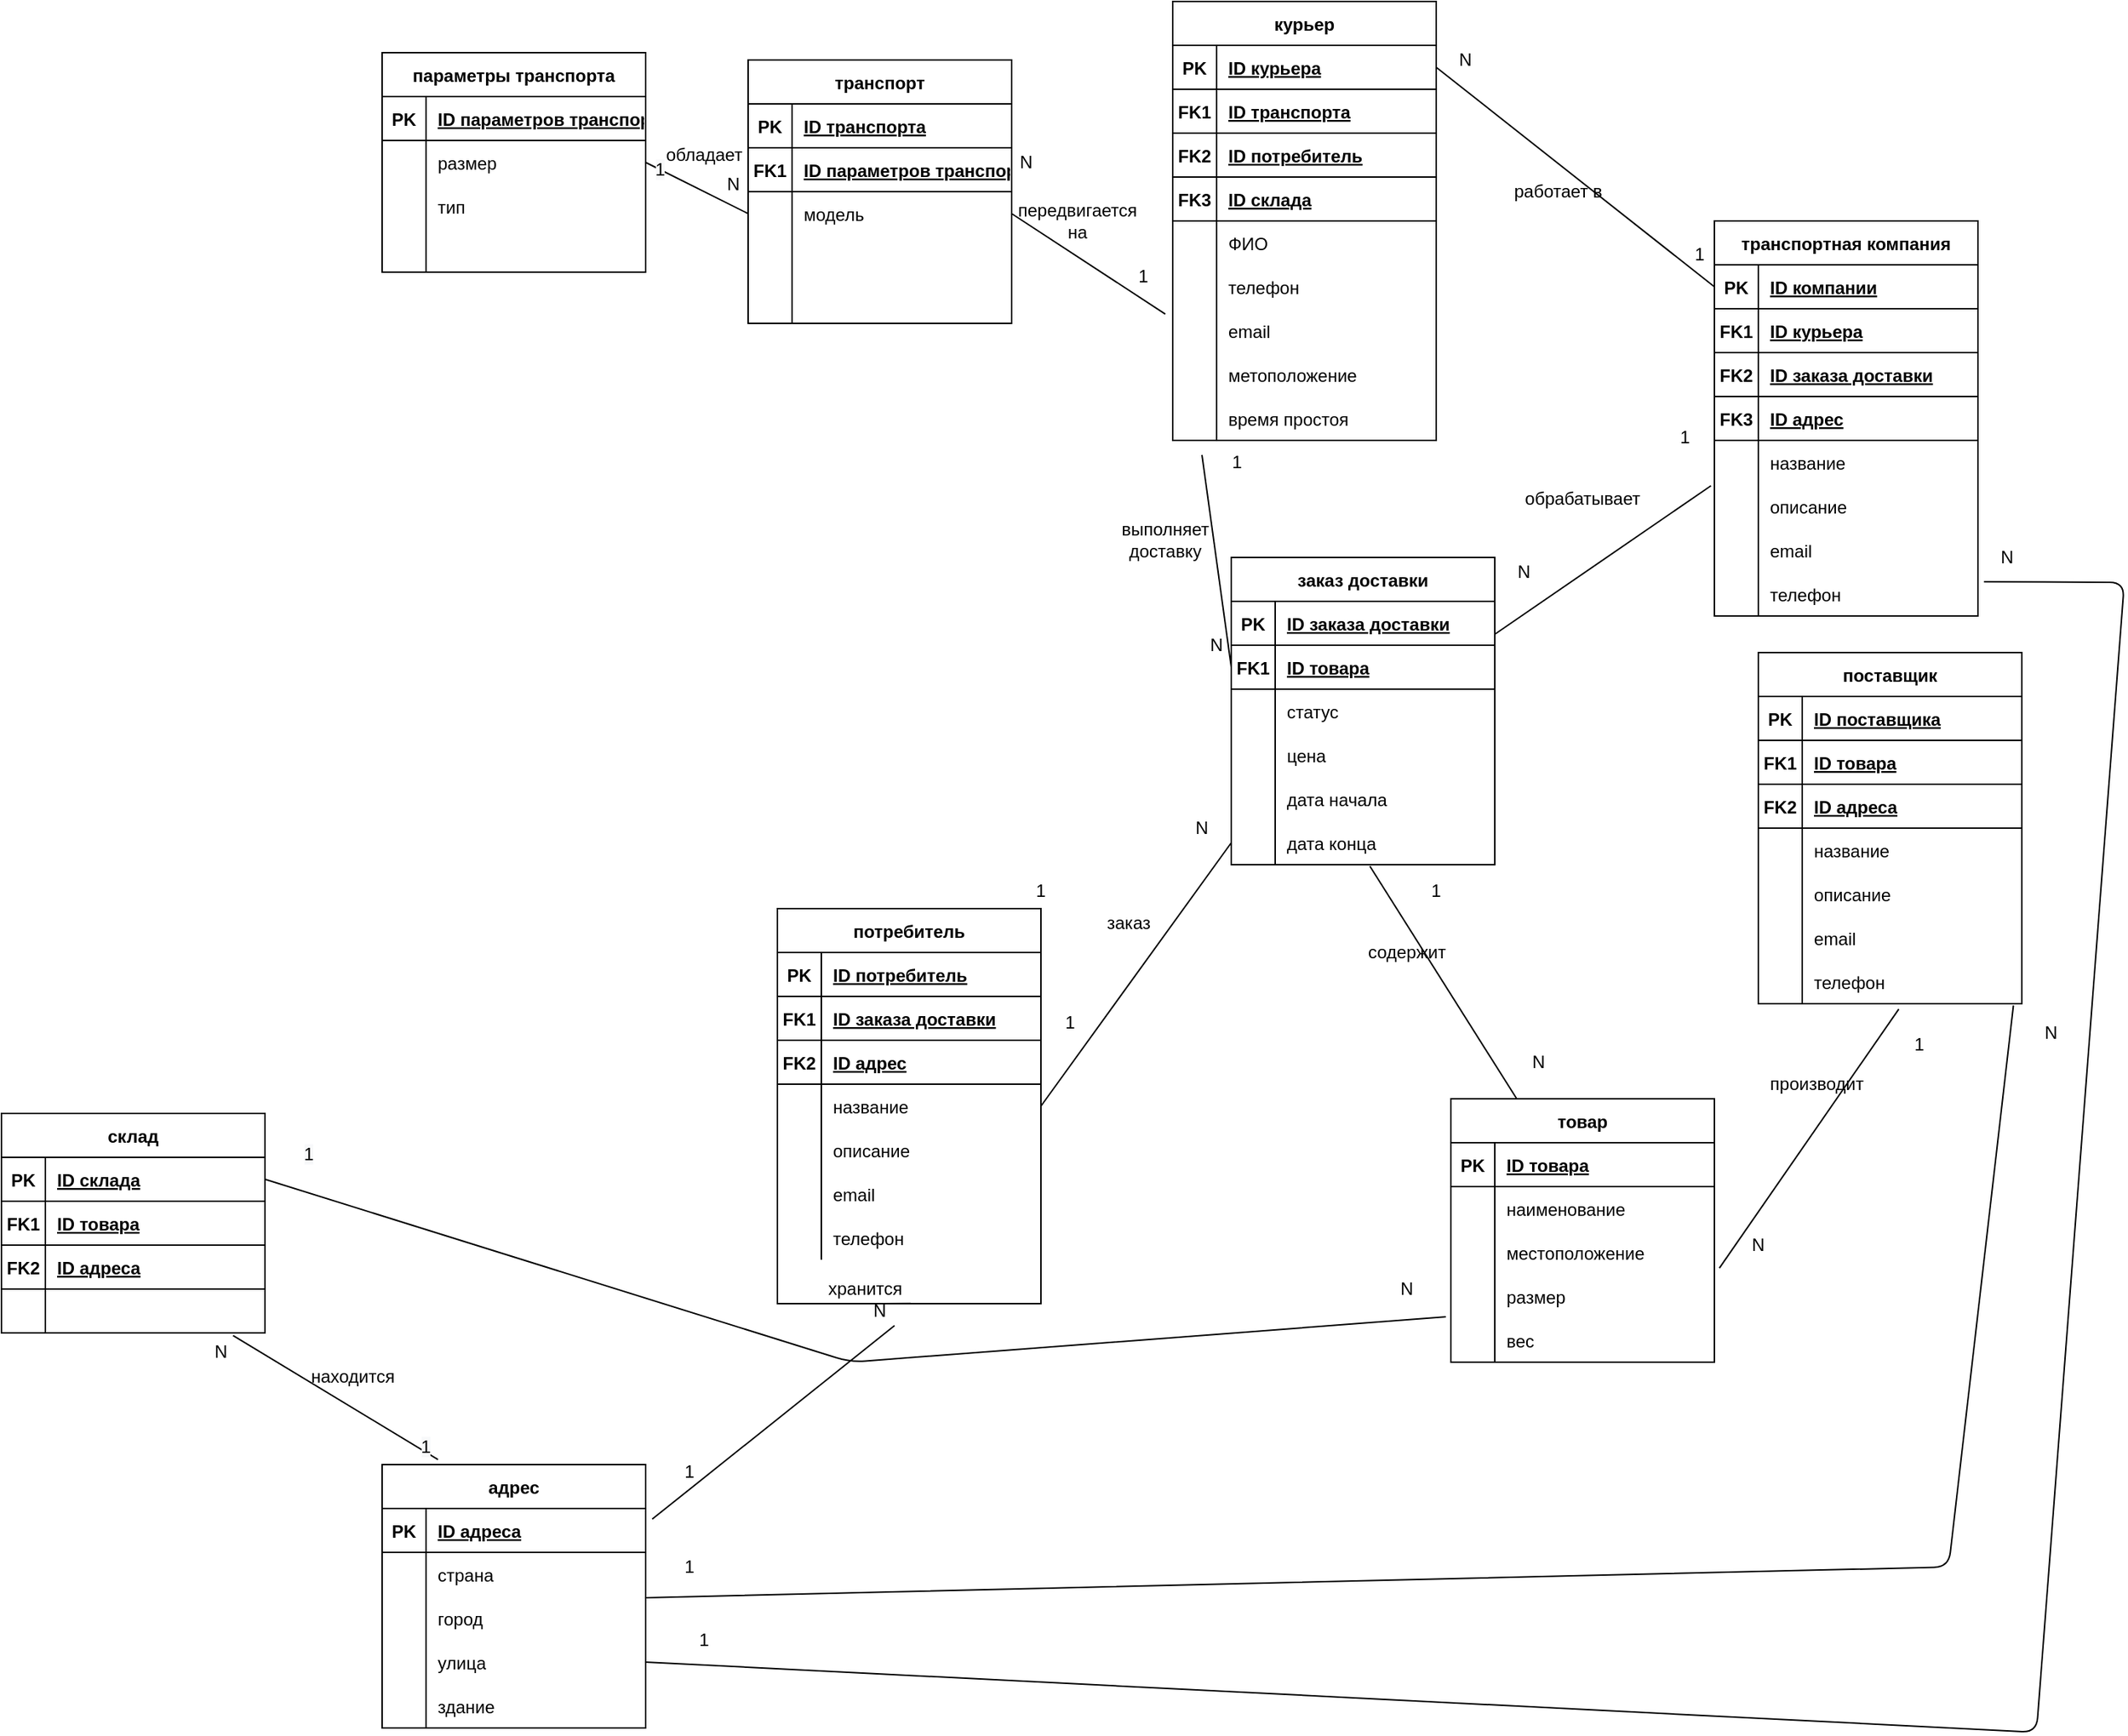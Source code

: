 <mxfile version="13.7.9" type="device"><diagram id="IxriKF7vemAdrhHbC08V" name="Page-1"><mxGraphModel dx="2105" dy="607" grid="1" gridSize="10" guides="1" tooltips="1" connect="1" arrows="1" fold="1" page="1" pageScale="1" pageWidth="827" pageHeight="1169" math="0" shadow="0"><root><mxCell id="0"/><mxCell id="1" parent="0"/><mxCell id="_uSTWsGUULHr8mWdV8uY-49" value="" style="shape=partialRectangle;collapsible=0;dropTarget=0;pointerEvents=0;fillColor=none;top=0;left=0;bottom=0;right=0;points=[[0,0.5],[1,0.5]];portConstraint=eastwest;container=0;" parent="1" vertex="1"><mxGeometry x="234" y="350" width="180" height="30" as="geometry"/></mxCell><mxCell id="_uSTWsGUULHr8mWdV8uY-50" value="" style="shape=partialRectangle;connectable=0;fillColor=none;top=0;left=0;bottom=0;right=0;editable=1;overflow=hidden;" parent="1" vertex="1"><mxGeometry x="234" y="350" width="30" height="30" as="geometry"/></mxCell><mxCell id="_uSTWsGUULHr8mWdV8uY-117" value="транспорт" style="shape=table;startSize=30;container=1;collapsible=1;childLayout=tableLayout;fixedRows=1;rowLines=0;fontStyle=1;align=center;resizeLast=1;" parent="1" vertex="1"><mxGeometry x="-80" y="50" width="180" height="180" as="geometry"/></mxCell><mxCell id="_uSTWsGUULHr8mWdV8uY-118" value="" style="shape=partialRectangle;collapsible=0;dropTarget=0;pointerEvents=0;fillColor=none;top=0;left=0;bottom=1;right=0;points=[[0,0.5],[1,0.5]];portConstraint=eastwest;" parent="_uSTWsGUULHr8mWdV8uY-117" vertex="1"><mxGeometry y="30" width="180" height="30" as="geometry"/></mxCell><mxCell id="_uSTWsGUULHr8mWdV8uY-119" value="PK" style="shape=partialRectangle;connectable=0;fillColor=none;top=0;left=0;bottom=0;right=0;fontStyle=1;overflow=hidden;" parent="_uSTWsGUULHr8mWdV8uY-118" vertex="1"><mxGeometry width="30" height="30" as="geometry"/></mxCell><mxCell id="_uSTWsGUULHr8mWdV8uY-120" value="ID транспорта" style="shape=partialRectangle;connectable=0;fillColor=none;top=0;left=0;bottom=0;right=0;align=left;spacingLeft=6;fontStyle=5;overflow=hidden;" parent="_uSTWsGUULHr8mWdV8uY-118" vertex="1"><mxGeometry x="30" width="150" height="30" as="geometry"/></mxCell><mxCell id="p1ZcLDdE4LbnvT6pwB_7-1" value="" style="shape=partialRectangle;collapsible=0;dropTarget=0;pointerEvents=0;fillColor=none;top=0;left=0;bottom=1;right=0;points=[[0,0.5],[1,0.5]];portConstraint=eastwest;" parent="_uSTWsGUULHr8mWdV8uY-117" vertex="1"><mxGeometry y="60" width="180" height="30" as="geometry"/></mxCell><mxCell id="p1ZcLDdE4LbnvT6pwB_7-2" value="FK1" style="shape=partialRectangle;connectable=0;fillColor=none;top=0;left=0;bottom=0;right=0;fontStyle=1;overflow=hidden;" parent="p1ZcLDdE4LbnvT6pwB_7-1" vertex="1"><mxGeometry width="30" height="30" as="geometry"/></mxCell><mxCell id="p1ZcLDdE4LbnvT6pwB_7-3" value="ID параметров транспорта" style="shape=partialRectangle;connectable=0;fillColor=none;top=0;left=0;bottom=0;right=0;align=left;spacingLeft=6;fontStyle=5;overflow=hidden;" parent="p1ZcLDdE4LbnvT6pwB_7-1" vertex="1"><mxGeometry x="30" width="150" height="30" as="geometry"/></mxCell><mxCell id="_uSTWsGUULHr8mWdV8uY-121" value="" style="shape=partialRectangle;collapsible=0;dropTarget=0;pointerEvents=0;fillColor=none;top=0;left=0;bottom=0;right=0;points=[[0,0.5],[1,0.5]];portConstraint=eastwest;" parent="_uSTWsGUULHr8mWdV8uY-117" vertex="1"><mxGeometry y="90" width="180" height="30" as="geometry"/></mxCell><mxCell id="_uSTWsGUULHr8mWdV8uY-122" value="" style="shape=partialRectangle;connectable=0;fillColor=none;top=0;left=0;bottom=0;right=0;editable=1;overflow=hidden;" parent="_uSTWsGUULHr8mWdV8uY-121" vertex="1"><mxGeometry width="30" height="30" as="geometry"/></mxCell><mxCell id="_uSTWsGUULHr8mWdV8uY-123" value="модель " style="shape=partialRectangle;connectable=0;fillColor=none;top=0;left=0;bottom=0;right=0;align=left;spacingLeft=6;overflow=hidden;" parent="_uSTWsGUULHr8mWdV8uY-121" vertex="1"><mxGeometry x="30" width="150" height="30" as="geometry"/></mxCell><mxCell id="_uSTWsGUULHr8mWdV8uY-124" value="" style="shape=partialRectangle;collapsible=0;dropTarget=0;pointerEvents=0;fillColor=none;top=0;left=0;bottom=0;right=0;points=[[0,0.5],[1,0.5]];portConstraint=eastwest;" parent="_uSTWsGUULHr8mWdV8uY-117" vertex="1"><mxGeometry y="120" width="180" height="30" as="geometry"/></mxCell><mxCell id="_uSTWsGUULHr8mWdV8uY-125" value="" style="shape=partialRectangle;connectable=0;fillColor=none;top=0;left=0;bottom=0;right=0;editable=1;overflow=hidden;" parent="_uSTWsGUULHr8mWdV8uY-124" vertex="1"><mxGeometry width="30" height="30" as="geometry"/></mxCell><mxCell id="_uSTWsGUULHr8mWdV8uY-126" value="" style="shape=partialRectangle;connectable=0;fillColor=none;top=0;left=0;bottom=0;right=0;align=left;spacingLeft=6;overflow=hidden;" parent="_uSTWsGUULHr8mWdV8uY-124" vertex="1"><mxGeometry x="30" width="150" height="30" as="geometry"/></mxCell><mxCell id="_uSTWsGUULHr8mWdV8uY-127" value="" style="shape=partialRectangle;collapsible=0;dropTarget=0;pointerEvents=0;fillColor=none;top=0;left=0;bottom=0;right=0;points=[[0,0.5],[1,0.5]];portConstraint=eastwest;" parent="_uSTWsGUULHr8mWdV8uY-117" vertex="1"><mxGeometry y="150" width="180" height="30" as="geometry"/></mxCell><mxCell id="_uSTWsGUULHr8mWdV8uY-128" value="" style="shape=partialRectangle;connectable=0;fillColor=none;top=0;left=0;bottom=0;right=0;editable=1;overflow=hidden;" parent="_uSTWsGUULHr8mWdV8uY-127" vertex="1"><mxGeometry width="30" height="30" as="geometry"/></mxCell><mxCell id="_uSTWsGUULHr8mWdV8uY-129" value="" style="shape=partialRectangle;connectable=0;fillColor=none;top=0;left=0;bottom=0;right=0;align=left;spacingLeft=6;overflow=hidden;" parent="_uSTWsGUULHr8mWdV8uY-127" vertex="1"><mxGeometry x="30" width="150" height="30" as="geometry"/></mxCell><mxCell id="_uSTWsGUULHr8mWdV8uY-2" value="транспортная компания" style="shape=table;startSize=30;container=1;collapsible=1;childLayout=tableLayout;fixedRows=1;rowLines=0;fontStyle=1;align=center;resizeLast=1;" parent="1" vertex="1"><mxGeometry x="580" y="160" width="180" height="270" as="geometry"/></mxCell><mxCell id="_uSTWsGUULHr8mWdV8uY-3" value="" style="shape=partialRectangle;collapsible=0;dropTarget=0;pointerEvents=0;fillColor=none;top=0;left=0;bottom=1;right=0;points=[[0,0.5],[1,0.5]];portConstraint=eastwest;" parent="_uSTWsGUULHr8mWdV8uY-2" vertex="1"><mxGeometry y="30" width="180" height="30" as="geometry"/></mxCell><mxCell id="_uSTWsGUULHr8mWdV8uY-4" value="PK" style="shape=partialRectangle;connectable=0;fillColor=none;top=0;left=0;bottom=0;right=0;fontStyle=1;overflow=hidden;" parent="_uSTWsGUULHr8mWdV8uY-3" vertex="1"><mxGeometry width="30" height="30" as="geometry"/></mxCell><mxCell id="_uSTWsGUULHr8mWdV8uY-5" value="ID компании" style="shape=partialRectangle;connectable=0;fillColor=none;top=0;left=0;bottom=0;right=0;align=left;spacingLeft=6;fontStyle=5;overflow=hidden;" parent="_uSTWsGUULHr8mWdV8uY-3" vertex="1"><mxGeometry x="30" width="150" height="30" as="geometry"/></mxCell><mxCell id="p1ZcLDdE4LbnvT6pwB_7-32" value="" style="shape=partialRectangle;collapsible=0;dropTarget=0;pointerEvents=0;fillColor=none;top=0;left=0;bottom=1;right=0;points=[[0,0.5],[1,0.5]];portConstraint=eastwest;" parent="_uSTWsGUULHr8mWdV8uY-2" vertex="1"><mxGeometry y="60" width="180" height="30" as="geometry"/></mxCell><mxCell id="p1ZcLDdE4LbnvT6pwB_7-33" value="FK1" style="shape=partialRectangle;connectable=0;fillColor=none;top=0;left=0;bottom=0;right=0;fontStyle=1;overflow=hidden;" parent="p1ZcLDdE4LbnvT6pwB_7-32" vertex="1"><mxGeometry width="30" height="30" as="geometry"/></mxCell><mxCell id="p1ZcLDdE4LbnvT6pwB_7-34" value="ID курьера" style="shape=partialRectangle;connectable=0;fillColor=none;top=0;left=0;bottom=0;right=0;align=left;spacingLeft=6;fontStyle=5;overflow=hidden;" parent="p1ZcLDdE4LbnvT6pwB_7-32" vertex="1"><mxGeometry x="30" width="150" height="30" as="geometry"/></mxCell><mxCell id="p1ZcLDdE4LbnvT6pwB_7-35" value="" style="shape=partialRectangle;collapsible=0;dropTarget=0;pointerEvents=0;fillColor=none;top=0;left=0;bottom=1;right=0;points=[[0,0.5],[1,0.5]];portConstraint=eastwest;" parent="_uSTWsGUULHr8mWdV8uY-2" vertex="1"><mxGeometry y="90" width="180" height="30" as="geometry"/></mxCell><mxCell id="p1ZcLDdE4LbnvT6pwB_7-36" value="FK2" style="shape=partialRectangle;connectable=0;fillColor=none;top=0;left=0;bottom=0;right=0;fontStyle=1;overflow=hidden;" parent="p1ZcLDdE4LbnvT6pwB_7-35" vertex="1"><mxGeometry width="30" height="30" as="geometry"/></mxCell><mxCell id="p1ZcLDdE4LbnvT6pwB_7-37" value="ID заказа доставки" style="shape=partialRectangle;connectable=0;fillColor=none;top=0;left=0;bottom=0;right=0;align=left;spacingLeft=6;fontStyle=5;overflow=hidden;" parent="p1ZcLDdE4LbnvT6pwB_7-35" vertex="1"><mxGeometry x="30" width="150" height="30" as="geometry"/></mxCell><mxCell id="j0nbqJ-qP8RJ0ksL8ktY-9" value="" style="shape=partialRectangle;collapsible=0;dropTarget=0;pointerEvents=0;fillColor=none;top=0;left=0;bottom=1;right=0;points=[[0,0.5],[1,0.5]];portConstraint=eastwest;" parent="_uSTWsGUULHr8mWdV8uY-2" vertex="1"><mxGeometry y="120" width="180" height="30" as="geometry"/></mxCell><mxCell id="j0nbqJ-qP8RJ0ksL8ktY-10" value="FK3" style="shape=partialRectangle;connectable=0;fillColor=none;top=0;left=0;bottom=0;right=0;fontStyle=1;overflow=hidden;" parent="j0nbqJ-qP8RJ0ksL8ktY-9" vertex="1"><mxGeometry width="30" height="30" as="geometry"/></mxCell><mxCell id="j0nbqJ-qP8RJ0ksL8ktY-11" value="ID адрес" style="shape=partialRectangle;connectable=0;fillColor=none;top=0;left=0;bottom=0;right=0;align=left;spacingLeft=6;fontStyle=5;overflow=hidden;" parent="j0nbqJ-qP8RJ0ksL8ktY-9" vertex="1"><mxGeometry x="30" width="150" height="30" as="geometry"/></mxCell><mxCell id="_uSTWsGUULHr8mWdV8uY-6" value="" style="shape=partialRectangle;collapsible=0;dropTarget=0;pointerEvents=0;fillColor=none;top=0;left=0;bottom=0;right=0;points=[[0,0.5],[1,0.5]];portConstraint=eastwest;" parent="_uSTWsGUULHr8mWdV8uY-2" vertex="1"><mxGeometry y="150" width="180" height="30" as="geometry"/></mxCell><mxCell id="_uSTWsGUULHr8mWdV8uY-7" value="" style="shape=partialRectangle;connectable=0;fillColor=none;top=0;left=0;bottom=0;right=0;editable=1;overflow=hidden;" parent="_uSTWsGUULHr8mWdV8uY-6" vertex="1"><mxGeometry width="30" height="30" as="geometry"/></mxCell><mxCell id="_uSTWsGUULHr8mWdV8uY-8" value="название" style="shape=partialRectangle;connectable=0;fillColor=none;top=0;left=0;bottom=0;right=0;align=left;spacingLeft=6;overflow=hidden;" parent="_uSTWsGUULHr8mWdV8uY-6" vertex="1"><mxGeometry x="30" width="150" height="30" as="geometry"/></mxCell><mxCell id="_uSTWsGUULHr8mWdV8uY-9" value="" style="shape=partialRectangle;collapsible=0;dropTarget=0;pointerEvents=0;fillColor=none;top=0;left=0;bottom=0;right=0;points=[[0,0.5],[1,0.5]];portConstraint=eastwest;" parent="_uSTWsGUULHr8mWdV8uY-2" vertex="1"><mxGeometry y="180" width="180" height="30" as="geometry"/></mxCell><mxCell id="_uSTWsGUULHr8mWdV8uY-10" value="" style="shape=partialRectangle;connectable=0;fillColor=none;top=0;left=0;bottom=0;right=0;editable=1;overflow=hidden;" parent="_uSTWsGUULHr8mWdV8uY-9" vertex="1"><mxGeometry width="30" height="30" as="geometry"/></mxCell><mxCell id="_uSTWsGUULHr8mWdV8uY-11" value="описание" style="shape=partialRectangle;connectable=0;fillColor=none;top=0;left=0;bottom=0;right=0;align=left;spacingLeft=6;overflow=hidden;" parent="_uSTWsGUULHr8mWdV8uY-9" vertex="1"><mxGeometry x="30" width="150" height="30" as="geometry"/></mxCell><mxCell id="_uSTWsGUULHr8mWdV8uY-86" value="" style="shape=partialRectangle;collapsible=0;dropTarget=0;pointerEvents=0;fillColor=none;top=0;left=0;bottom=0;right=0;points=[[0,0.5],[1,0.5]];portConstraint=eastwest;" parent="_uSTWsGUULHr8mWdV8uY-2" vertex="1"><mxGeometry y="210" width="180" height="30" as="geometry"/></mxCell><mxCell id="_uSTWsGUULHr8mWdV8uY-87" value="" style="shape=partialRectangle;connectable=0;fillColor=none;top=0;left=0;bottom=0;right=0;editable=1;overflow=hidden;" parent="_uSTWsGUULHr8mWdV8uY-86" vertex="1"><mxGeometry width="30" height="30" as="geometry"/></mxCell><mxCell id="_uSTWsGUULHr8mWdV8uY-88" value="email" style="shape=partialRectangle;connectable=0;fillColor=none;top=0;left=0;bottom=0;right=0;align=left;spacingLeft=6;overflow=hidden;" parent="_uSTWsGUULHr8mWdV8uY-86" vertex="1"><mxGeometry x="30" width="150" height="30" as="geometry"/></mxCell><mxCell id="_uSTWsGUULHr8mWdV8uY-92" value="" style="shape=partialRectangle;collapsible=0;dropTarget=0;pointerEvents=0;fillColor=none;top=0;left=0;bottom=0;right=0;points=[[0,0.5],[1,0.5]];portConstraint=eastwest;" parent="_uSTWsGUULHr8mWdV8uY-2" vertex="1"><mxGeometry y="240" width="180" height="30" as="geometry"/></mxCell><mxCell id="_uSTWsGUULHr8mWdV8uY-93" value="" style="shape=partialRectangle;connectable=0;fillColor=none;top=0;left=0;bottom=0;right=0;editable=1;overflow=hidden;" parent="_uSTWsGUULHr8mWdV8uY-92" vertex="1"><mxGeometry width="30" height="30" as="geometry"/></mxCell><mxCell id="_uSTWsGUULHr8mWdV8uY-94" value="телефон" style="shape=partialRectangle;connectable=0;fillColor=none;top=0;left=0;bottom=0;right=0;align=left;spacingLeft=6;overflow=hidden;" parent="_uSTWsGUULHr8mWdV8uY-92" vertex="1"><mxGeometry x="30" width="150" height="30" as="geometry"/></mxCell><mxCell id="_uSTWsGUULHr8mWdV8uY-136" value="заказ доставки" style="shape=table;startSize=30;container=1;collapsible=1;childLayout=tableLayout;fixedRows=1;rowLines=0;fontStyle=1;align=center;resizeLast=1;" parent="1" vertex="1"><mxGeometry x="250" y="390" width="180" height="210" as="geometry"/></mxCell><mxCell id="_uSTWsGUULHr8mWdV8uY-137" value="" style="shape=partialRectangle;collapsible=0;dropTarget=0;pointerEvents=0;fillColor=none;top=0;left=0;bottom=1;right=0;points=[[0,0.5],[1,0.5]];portConstraint=eastwest;" parent="_uSTWsGUULHr8mWdV8uY-136" vertex="1"><mxGeometry y="30" width="180" height="30" as="geometry"/></mxCell><mxCell id="_uSTWsGUULHr8mWdV8uY-138" value="PK" style="shape=partialRectangle;connectable=0;fillColor=none;top=0;left=0;bottom=0;right=0;fontStyle=1;overflow=hidden;" parent="_uSTWsGUULHr8mWdV8uY-137" vertex="1"><mxGeometry width="30" height="30" as="geometry"/></mxCell><mxCell id="_uSTWsGUULHr8mWdV8uY-139" value="ID заказа доставки" style="shape=partialRectangle;connectable=0;fillColor=none;top=0;left=0;bottom=0;right=0;align=left;spacingLeft=6;fontStyle=5;overflow=hidden;" parent="_uSTWsGUULHr8mWdV8uY-137" vertex="1"><mxGeometry x="30" width="150" height="30" as="geometry"/></mxCell><mxCell id="p1ZcLDdE4LbnvT6pwB_7-44" value="" style="shape=partialRectangle;collapsible=0;dropTarget=0;pointerEvents=0;fillColor=none;top=0;left=0;bottom=1;right=0;points=[[0,0.5],[1,0.5]];portConstraint=eastwest;" parent="_uSTWsGUULHr8mWdV8uY-136" vertex="1"><mxGeometry y="60" width="180" height="30" as="geometry"/></mxCell><mxCell id="p1ZcLDdE4LbnvT6pwB_7-45" value="FK1" style="shape=partialRectangle;connectable=0;fillColor=none;top=0;left=0;bottom=0;right=0;fontStyle=1;overflow=hidden;" parent="p1ZcLDdE4LbnvT6pwB_7-44" vertex="1"><mxGeometry width="30" height="30" as="geometry"/></mxCell><mxCell id="p1ZcLDdE4LbnvT6pwB_7-46" value="ID товара" style="shape=partialRectangle;connectable=0;fillColor=none;top=0;left=0;bottom=0;right=0;align=left;spacingLeft=6;fontStyle=5;overflow=hidden;" parent="p1ZcLDdE4LbnvT6pwB_7-44" vertex="1"><mxGeometry x="30" width="150" height="30" as="geometry"/></mxCell><mxCell id="_uSTWsGUULHr8mWdV8uY-140" value="" style="shape=partialRectangle;collapsible=0;dropTarget=0;pointerEvents=0;fillColor=none;top=0;left=0;bottom=0;right=0;points=[[0,0.5],[1,0.5]];portConstraint=eastwest;" parent="_uSTWsGUULHr8mWdV8uY-136" vertex="1"><mxGeometry y="90" width="180" height="30" as="geometry"/></mxCell><mxCell id="_uSTWsGUULHr8mWdV8uY-141" value="" style="shape=partialRectangle;connectable=0;fillColor=none;top=0;left=0;bottom=0;right=0;editable=1;overflow=hidden;" parent="_uSTWsGUULHr8mWdV8uY-140" vertex="1"><mxGeometry width="30" height="30" as="geometry"/></mxCell><mxCell id="_uSTWsGUULHr8mWdV8uY-142" value="статус" style="shape=partialRectangle;connectable=0;fillColor=none;top=0;left=0;bottom=0;right=0;align=left;spacingLeft=6;overflow=hidden;" parent="_uSTWsGUULHr8mWdV8uY-140" vertex="1"><mxGeometry x="30" width="150" height="30" as="geometry"/></mxCell><mxCell id="_uSTWsGUULHr8mWdV8uY-143" value="" style="shape=partialRectangle;collapsible=0;dropTarget=0;pointerEvents=0;fillColor=none;top=0;left=0;bottom=0;right=0;points=[[0,0.5],[1,0.5]];portConstraint=eastwest;" parent="_uSTWsGUULHr8mWdV8uY-136" vertex="1"><mxGeometry y="120" width="180" height="30" as="geometry"/></mxCell><mxCell id="_uSTWsGUULHr8mWdV8uY-144" value="" style="shape=partialRectangle;connectable=0;fillColor=none;top=0;left=0;bottom=0;right=0;editable=1;overflow=hidden;" parent="_uSTWsGUULHr8mWdV8uY-143" vertex="1"><mxGeometry width="30" height="30" as="geometry"/></mxCell><mxCell id="_uSTWsGUULHr8mWdV8uY-145" value="цена" style="shape=partialRectangle;connectable=0;fillColor=none;top=0;left=0;bottom=0;right=0;align=left;spacingLeft=6;overflow=hidden;" parent="_uSTWsGUULHr8mWdV8uY-143" vertex="1"><mxGeometry x="30" width="150" height="30" as="geometry"/></mxCell><mxCell id="_uSTWsGUULHr8mWdV8uY-146" value="" style="shape=partialRectangle;collapsible=0;dropTarget=0;pointerEvents=0;fillColor=none;top=0;left=0;bottom=0;right=0;points=[[0,0.5],[1,0.5]];portConstraint=eastwest;" parent="_uSTWsGUULHr8mWdV8uY-136" vertex="1"><mxGeometry y="150" width="180" height="30" as="geometry"/></mxCell><mxCell id="_uSTWsGUULHr8mWdV8uY-147" value="" style="shape=partialRectangle;connectable=0;fillColor=none;top=0;left=0;bottom=0;right=0;editable=1;overflow=hidden;" parent="_uSTWsGUULHr8mWdV8uY-146" vertex="1"><mxGeometry width="30" height="30" as="geometry"/></mxCell><mxCell id="_uSTWsGUULHr8mWdV8uY-148" value="дата начала" style="shape=partialRectangle;connectable=0;fillColor=none;top=0;left=0;bottom=0;right=0;align=left;spacingLeft=6;overflow=hidden;" parent="_uSTWsGUULHr8mWdV8uY-146" vertex="1"><mxGeometry x="30" width="150" height="30" as="geometry"/></mxCell><mxCell id="_uSTWsGUULHr8mWdV8uY-149" value="" style="shape=partialRectangle;collapsible=0;dropTarget=0;pointerEvents=0;fillColor=none;top=0;left=0;bottom=0;right=0;points=[[0,0.5],[1,0.5]];portConstraint=eastwest;" parent="_uSTWsGUULHr8mWdV8uY-136" vertex="1"><mxGeometry y="180" width="180" height="30" as="geometry"/></mxCell><mxCell id="_uSTWsGUULHr8mWdV8uY-150" value="" style="shape=partialRectangle;connectable=0;fillColor=none;top=0;left=0;bottom=0;right=0;editable=1;overflow=hidden;" parent="_uSTWsGUULHr8mWdV8uY-149" vertex="1"><mxGeometry width="30" height="30" as="geometry"/></mxCell><mxCell id="_uSTWsGUULHr8mWdV8uY-151" value="дата конца" style="shape=partialRectangle;connectable=0;fillColor=none;top=0;left=0;bottom=0;right=0;align=left;spacingLeft=6;overflow=hidden;" parent="_uSTWsGUULHr8mWdV8uY-149" vertex="1"><mxGeometry x="30" width="150" height="30" as="geometry"/></mxCell><mxCell id="_uSTWsGUULHr8mWdV8uY-185" value="" style="endArrow=none;html=1;entryX=0;entryY=0.5;entryDx=0;entryDy=0;exitX=1;exitY=0.5;exitDx=0;exitDy=0;" parent="1" source="_uSTWsGUULHr8mWdV8uY-99" target="_uSTWsGUULHr8mWdV8uY-3" edge="1"><mxGeometry width="50" height="50" relative="1" as="geometry"><mxPoint x="480" y="110" as="sourcePoint"/><mxPoint x="530" y="60" as="targetPoint"/></mxGeometry></mxCell><mxCell id="_uSTWsGUULHr8mWdV8uY-187" value="" style="endArrow=none;html=1;entryX=-0.028;entryY=0.122;entryDx=0;entryDy=0;entryPerimeter=0;exitX=1;exitY=0.5;exitDx=0;exitDy=0;" parent="1" source="_uSTWsGUULHr8mWdV8uY-121" target="_uSTWsGUULHr8mWdV8uY-108" edge="1"><mxGeometry width="50" height="50" relative="1" as="geometry"><mxPoint x="140" y="270" as="sourcePoint"/><mxPoint x="190" y="220" as="targetPoint"/></mxGeometry></mxCell><mxCell id="_uSTWsGUULHr8mWdV8uY-189" value="" style="endArrow=none;html=1;entryX=-0.013;entryY=0.033;entryDx=0;entryDy=0;entryPerimeter=0;exitX=1;exitY=0.25;exitDx=0;exitDy=0;" parent="1" source="_uSTWsGUULHr8mWdV8uY-136" target="_uSTWsGUULHr8mWdV8uY-9" edge="1"><mxGeometry width="50" height="50" relative="1" as="geometry"><mxPoint x="520" y="290" as="sourcePoint"/><mxPoint x="570" y="240" as="targetPoint"/></mxGeometry></mxCell><mxCell id="_uSTWsGUULHr8mWdV8uY-191" value="" style="endArrow=none;html=1;entryX=0.111;entryY=1.333;entryDx=0;entryDy=0;entryPerimeter=0;exitX=0;exitY=0.5;exitDx=0;exitDy=0;" parent="1" source="p1ZcLDdE4LbnvT6pwB_7-44" target="_uSTWsGUULHr8mWdV8uY-114" edge="1"><mxGeometry width="50" height="50" relative="1" as="geometry"><mxPoint x="40" y="380" as="sourcePoint"/><mxPoint x="90" y="330" as="targetPoint"/></mxGeometry></mxCell><mxCell id="_uSTWsGUULHr8mWdV8uY-192" value="" style="endArrow=none;html=1;entryX=0;entryY=0.5;entryDx=0;entryDy=0;exitX=1;exitY=0.5;exitDx=0;exitDy=0;" parent="1" source="_uSTWsGUULHr8mWdV8uY-38" target="_uSTWsGUULHr8mWdV8uY-149" edge="1"><mxGeometry width="50" height="50" relative="1" as="geometry"><mxPoint x="10" y="530" as="sourcePoint"/><mxPoint x="60" y="480" as="targetPoint"/></mxGeometry></mxCell><mxCell id="mhcQ72-mr6YWk-xpij43-1" value="параметры транспорта" style="shape=table;startSize=30;container=1;collapsible=1;childLayout=tableLayout;fixedRows=1;rowLines=0;fontStyle=1;align=center;resizeLast=1;" parent="1" vertex="1"><mxGeometry x="-330" y="45" width="180" height="150" as="geometry"/></mxCell><mxCell id="mhcQ72-mr6YWk-xpij43-2" value="" style="shape=partialRectangle;collapsible=0;dropTarget=0;pointerEvents=0;fillColor=none;top=0;left=0;bottom=1;right=0;points=[[0,0.5],[1,0.5]];portConstraint=eastwest;" parent="mhcQ72-mr6YWk-xpij43-1" vertex="1"><mxGeometry y="30" width="180" height="30" as="geometry"/></mxCell><mxCell id="mhcQ72-mr6YWk-xpij43-3" value="PK" style="shape=partialRectangle;connectable=0;fillColor=none;top=0;left=0;bottom=0;right=0;fontStyle=1;overflow=hidden;" parent="mhcQ72-mr6YWk-xpij43-2" vertex="1"><mxGeometry width="30" height="30" as="geometry"/></mxCell><mxCell id="mhcQ72-mr6YWk-xpij43-4" value="ID параметров транспорта" style="shape=partialRectangle;connectable=0;fillColor=none;top=0;left=0;bottom=0;right=0;align=left;spacingLeft=6;fontStyle=5;overflow=hidden;" parent="mhcQ72-mr6YWk-xpij43-2" vertex="1"><mxGeometry x="30" width="150" height="30" as="geometry"/></mxCell><mxCell id="mhcQ72-mr6YWk-xpij43-5" value="" style="shape=partialRectangle;collapsible=0;dropTarget=0;pointerEvents=0;fillColor=none;top=0;left=0;bottom=0;right=0;points=[[0,0.5],[1,0.5]];portConstraint=eastwest;" parent="mhcQ72-mr6YWk-xpij43-1" vertex="1"><mxGeometry y="60" width="180" height="30" as="geometry"/></mxCell><mxCell id="mhcQ72-mr6YWk-xpij43-6" value="" style="shape=partialRectangle;connectable=0;fillColor=none;top=0;left=0;bottom=0;right=0;editable=1;overflow=hidden;" parent="mhcQ72-mr6YWk-xpij43-5" vertex="1"><mxGeometry width="30" height="30" as="geometry"/></mxCell><mxCell id="mhcQ72-mr6YWk-xpij43-7" value="размер" style="shape=partialRectangle;connectable=0;fillColor=none;top=0;left=0;bottom=0;right=0;align=left;spacingLeft=6;overflow=hidden;" parent="mhcQ72-mr6YWk-xpij43-5" vertex="1"><mxGeometry x="30" width="150" height="30" as="geometry"/></mxCell><mxCell id="mhcQ72-mr6YWk-xpij43-8" value="" style="shape=partialRectangle;collapsible=0;dropTarget=0;pointerEvents=0;fillColor=none;top=0;left=0;bottom=0;right=0;points=[[0,0.5],[1,0.5]];portConstraint=eastwest;" parent="mhcQ72-mr6YWk-xpij43-1" vertex="1"><mxGeometry y="90" width="180" height="30" as="geometry"/></mxCell><mxCell id="mhcQ72-mr6YWk-xpij43-9" value="" style="shape=partialRectangle;connectable=0;fillColor=none;top=0;left=0;bottom=0;right=0;editable=1;overflow=hidden;" parent="mhcQ72-mr6YWk-xpij43-8" vertex="1"><mxGeometry width="30" height="30" as="geometry"/></mxCell><mxCell id="mhcQ72-mr6YWk-xpij43-10" value="тип" style="shape=partialRectangle;connectable=0;fillColor=none;top=0;left=0;bottom=0;right=0;align=left;spacingLeft=6;overflow=hidden;" parent="mhcQ72-mr6YWk-xpij43-8" vertex="1"><mxGeometry x="30" width="150" height="30" as="geometry"/></mxCell><mxCell id="mhcQ72-mr6YWk-xpij43-11" value="" style="shape=partialRectangle;collapsible=0;dropTarget=0;pointerEvents=0;fillColor=none;top=0;left=0;bottom=0;right=0;points=[[0,0.5],[1,0.5]];portConstraint=eastwest;" parent="mhcQ72-mr6YWk-xpij43-1" vertex="1"><mxGeometry y="120" width="180" height="30" as="geometry"/></mxCell><mxCell id="mhcQ72-mr6YWk-xpij43-12" value="" style="shape=partialRectangle;connectable=0;fillColor=none;top=0;left=0;bottom=0;right=0;editable=1;overflow=hidden;" parent="mhcQ72-mr6YWk-xpij43-11" vertex="1"><mxGeometry width="30" height="30" as="geometry"/></mxCell><mxCell id="mhcQ72-mr6YWk-xpij43-13" value="" style="shape=partialRectangle;connectable=0;fillColor=none;top=0;left=0;bottom=0;right=0;align=left;spacingLeft=6;overflow=hidden;" parent="mhcQ72-mr6YWk-xpij43-11" vertex="1"><mxGeometry x="30" width="150" height="30" as="geometry"/></mxCell><mxCell id="_uSTWsGUULHr8mWdV8uY-98" value="курьер" style="shape=table;startSize=30;container=1;collapsible=1;childLayout=tableLayout;fixedRows=1;rowLines=0;fontStyle=1;align=center;resizeLast=1;" parent="1" vertex="1"><mxGeometry x="210" y="10" width="180" height="300" as="geometry"/></mxCell><mxCell id="_uSTWsGUULHr8mWdV8uY-99" value="" style="shape=partialRectangle;collapsible=0;dropTarget=0;pointerEvents=0;fillColor=none;top=0;left=0;bottom=1;right=0;points=[[0,0.5],[1,0.5]];portConstraint=eastwest;" parent="_uSTWsGUULHr8mWdV8uY-98" vertex="1"><mxGeometry y="30" width="180" height="30" as="geometry"/></mxCell><mxCell id="_uSTWsGUULHr8mWdV8uY-100" value="PK" style="shape=partialRectangle;connectable=0;fillColor=none;top=0;left=0;bottom=0;right=0;fontStyle=1;overflow=hidden;" parent="_uSTWsGUULHr8mWdV8uY-99" vertex="1"><mxGeometry width="30" height="30" as="geometry"/></mxCell><mxCell id="_uSTWsGUULHr8mWdV8uY-101" value="ID курьера" style="shape=partialRectangle;connectable=0;fillColor=none;top=0;left=0;bottom=0;right=0;align=left;spacingLeft=6;fontStyle=5;overflow=hidden;" parent="_uSTWsGUULHr8mWdV8uY-99" vertex="1"><mxGeometry x="30" width="150" height="30" as="geometry"/></mxCell><mxCell id="p1ZcLDdE4LbnvT6pwB_7-23" value="" style="shape=partialRectangle;collapsible=0;dropTarget=0;pointerEvents=0;fillColor=none;top=0;left=0;bottom=1;right=0;points=[[0,0.5],[1,0.5]];portConstraint=eastwest;" parent="_uSTWsGUULHr8mWdV8uY-98" vertex="1"><mxGeometry y="60" width="180" height="30" as="geometry"/></mxCell><mxCell id="p1ZcLDdE4LbnvT6pwB_7-24" value="FK1" style="shape=partialRectangle;connectable=0;fillColor=none;top=0;left=0;bottom=0;right=0;fontStyle=1;overflow=hidden;" parent="p1ZcLDdE4LbnvT6pwB_7-23" vertex="1"><mxGeometry width="30" height="30" as="geometry"/></mxCell><mxCell id="p1ZcLDdE4LbnvT6pwB_7-25" value="ID транспорта" style="shape=partialRectangle;connectable=0;fillColor=none;top=0;left=0;bottom=0;right=0;align=left;spacingLeft=6;fontStyle=5;overflow=hidden;" parent="p1ZcLDdE4LbnvT6pwB_7-23" vertex="1"><mxGeometry x="30" width="150" height="30" as="geometry"/></mxCell><mxCell id="p1ZcLDdE4LbnvT6pwB_7-26" value="" style="shape=partialRectangle;collapsible=0;dropTarget=0;pointerEvents=0;fillColor=none;top=0;left=0;bottom=1;right=0;points=[[0,0.5],[1,0.5]];portConstraint=eastwest;" parent="_uSTWsGUULHr8mWdV8uY-98" vertex="1"><mxGeometry y="90" width="180" height="30" as="geometry"/></mxCell><mxCell id="p1ZcLDdE4LbnvT6pwB_7-27" value="FK2" style="shape=partialRectangle;connectable=0;fillColor=none;top=0;left=0;bottom=0;right=0;fontStyle=1;overflow=hidden;" parent="p1ZcLDdE4LbnvT6pwB_7-26" vertex="1"><mxGeometry width="30" height="30" as="geometry"/></mxCell><mxCell id="p1ZcLDdE4LbnvT6pwB_7-28" value="ID потребитель" style="shape=partialRectangle;connectable=0;fillColor=none;top=0;left=0;bottom=0;right=0;align=left;spacingLeft=6;fontStyle=5;overflow=hidden;" parent="p1ZcLDdE4LbnvT6pwB_7-26" vertex="1"><mxGeometry x="30" width="150" height="30" as="geometry"/></mxCell><mxCell id="p1ZcLDdE4LbnvT6pwB_7-29" value="" style="shape=partialRectangle;collapsible=0;dropTarget=0;pointerEvents=0;fillColor=none;top=0;left=0;bottom=1;right=0;points=[[0,0.5],[1,0.5]];portConstraint=eastwest;" parent="_uSTWsGUULHr8mWdV8uY-98" vertex="1"><mxGeometry y="120" width="180" height="30" as="geometry"/></mxCell><mxCell id="p1ZcLDdE4LbnvT6pwB_7-30" value="FK3" style="shape=partialRectangle;connectable=0;fillColor=none;top=0;left=0;bottom=0;right=0;fontStyle=1;overflow=hidden;" parent="p1ZcLDdE4LbnvT6pwB_7-29" vertex="1"><mxGeometry width="30" height="30" as="geometry"/></mxCell><mxCell id="p1ZcLDdE4LbnvT6pwB_7-31" value="ID склада" style="shape=partialRectangle;connectable=0;fillColor=none;top=0;left=0;bottom=0;right=0;align=left;spacingLeft=6;fontStyle=5;overflow=hidden;" parent="p1ZcLDdE4LbnvT6pwB_7-29" vertex="1"><mxGeometry x="30" width="150" height="30" as="geometry"/></mxCell><mxCell id="_uSTWsGUULHr8mWdV8uY-102" value="" style="shape=partialRectangle;collapsible=0;dropTarget=0;pointerEvents=0;fillColor=none;top=0;left=0;bottom=0;right=0;points=[[0,0.5],[1,0.5]];portConstraint=eastwest;" parent="_uSTWsGUULHr8mWdV8uY-98" vertex="1"><mxGeometry y="150" width="180" height="30" as="geometry"/></mxCell><mxCell id="_uSTWsGUULHr8mWdV8uY-103" value="" style="shape=partialRectangle;connectable=0;fillColor=none;top=0;left=0;bottom=0;right=0;editable=1;overflow=hidden;" parent="_uSTWsGUULHr8mWdV8uY-102" vertex="1"><mxGeometry width="30" height="30" as="geometry"/></mxCell><mxCell id="_uSTWsGUULHr8mWdV8uY-104" value="ФИО" style="shape=partialRectangle;connectable=0;fillColor=none;top=0;left=0;bottom=0;right=0;align=left;spacingLeft=6;overflow=hidden;" parent="_uSTWsGUULHr8mWdV8uY-102" vertex="1"><mxGeometry x="30" width="150" height="30" as="geometry"/></mxCell><mxCell id="_uSTWsGUULHr8mWdV8uY-105" value="" style="shape=partialRectangle;collapsible=0;dropTarget=0;pointerEvents=0;fillColor=none;top=0;left=0;bottom=0;right=0;points=[[0,0.5],[1,0.5]];portConstraint=eastwest;" parent="_uSTWsGUULHr8mWdV8uY-98" vertex="1"><mxGeometry y="180" width="180" height="30" as="geometry"/></mxCell><mxCell id="_uSTWsGUULHr8mWdV8uY-106" value="" style="shape=partialRectangle;connectable=0;fillColor=none;top=0;left=0;bottom=0;right=0;editable=1;overflow=hidden;" parent="_uSTWsGUULHr8mWdV8uY-105" vertex="1"><mxGeometry width="30" height="30" as="geometry"/></mxCell><mxCell id="_uSTWsGUULHr8mWdV8uY-107" value="телефон" style="shape=partialRectangle;connectable=0;fillColor=none;top=0;left=0;bottom=0;right=0;align=left;spacingLeft=6;overflow=hidden;" parent="_uSTWsGUULHr8mWdV8uY-105" vertex="1"><mxGeometry x="30" width="150" height="30" as="geometry"/></mxCell><mxCell id="_uSTWsGUULHr8mWdV8uY-108" value="" style="shape=partialRectangle;collapsible=0;dropTarget=0;pointerEvents=0;fillColor=none;top=0;left=0;bottom=0;right=0;points=[[0,0.5],[1,0.5]];portConstraint=eastwest;" parent="_uSTWsGUULHr8mWdV8uY-98" vertex="1"><mxGeometry y="210" width="180" height="30" as="geometry"/></mxCell><mxCell id="_uSTWsGUULHr8mWdV8uY-109" value="" style="shape=partialRectangle;connectable=0;fillColor=none;top=0;left=0;bottom=0;right=0;editable=1;overflow=hidden;" parent="_uSTWsGUULHr8mWdV8uY-108" vertex="1"><mxGeometry width="30" height="30" as="geometry"/></mxCell><mxCell id="_uSTWsGUULHr8mWdV8uY-110" value="email" style="shape=partialRectangle;connectable=0;fillColor=none;top=0;left=0;bottom=0;right=0;align=left;spacingLeft=6;overflow=hidden;" parent="_uSTWsGUULHr8mWdV8uY-108" vertex="1"><mxGeometry x="30" width="150" height="30" as="geometry"/></mxCell><mxCell id="_uSTWsGUULHr8mWdV8uY-111" value="" style="shape=partialRectangle;collapsible=0;dropTarget=0;pointerEvents=0;fillColor=none;top=0;left=0;bottom=0;right=0;points=[[0,0.5],[1,0.5]];portConstraint=eastwest;" parent="_uSTWsGUULHr8mWdV8uY-98" vertex="1"><mxGeometry y="240" width="180" height="30" as="geometry"/></mxCell><mxCell id="_uSTWsGUULHr8mWdV8uY-112" value="" style="shape=partialRectangle;connectable=0;fillColor=none;top=0;left=0;bottom=0;right=0;editable=1;overflow=hidden;" parent="_uSTWsGUULHr8mWdV8uY-111" vertex="1"><mxGeometry width="30" height="30" as="geometry"/></mxCell><mxCell id="_uSTWsGUULHr8mWdV8uY-113" value="метоположение" style="shape=partialRectangle;connectable=0;fillColor=none;top=0;left=0;bottom=0;right=0;align=left;spacingLeft=6;overflow=hidden;" parent="_uSTWsGUULHr8mWdV8uY-111" vertex="1"><mxGeometry x="30" width="150" height="30" as="geometry"/></mxCell><mxCell id="_uSTWsGUULHr8mWdV8uY-114" value="" style="shape=partialRectangle;collapsible=0;dropTarget=0;pointerEvents=0;fillColor=none;top=0;left=0;bottom=0;right=0;points=[[0,0.5],[1,0.5]];portConstraint=eastwest;" parent="_uSTWsGUULHr8mWdV8uY-98" vertex="1"><mxGeometry y="270" width="180" height="30" as="geometry"/></mxCell><mxCell id="_uSTWsGUULHr8mWdV8uY-115" value="" style="shape=partialRectangle;connectable=0;fillColor=none;top=0;left=0;bottom=0;right=0;editable=1;overflow=hidden;" parent="_uSTWsGUULHr8mWdV8uY-114" vertex="1"><mxGeometry width="30" height="30" as="geometry"/></mxCell><mxCell id="_uSTWsGUULHr8mWdV8uY-116" value="время простоя" style="shape=partialRectangle;connectable=0;fillColor=none;top=0;left=0;bottom=0;right=0;align=left;spacingLeft=6;overflow=hidden;" parent="_uSTWsGUULHr8mWdV8uY-114" vertex="1"><mxGeometry x="30" width="150" height="30" as="geometry"/></mxCell><mxCell id="_uSTWsGUULHr8mWdV8uY-34" value="потребитель" style="shape=table;startSize=30;container=1;collapsible=1;childLayout=tableLayout;fixedRows=1;rowLines=0;fontStyle=1;align=center;resizeLast=1;" parent="1" vertex="1"><mxGeometry x="-60" y="630" width="180" height="270" as="geometry"/></mxCell><mxCell id="_uSTWsGUULHr8mWdV8uY-35" value="" style="shape=partialRectangle;collapsible=0;dropTarget=0;pointerEvents=0;fillColor=none;top=0;left=0;bottom=1;right=0;points=[[0,0.5],[1,0.5]];portConstraint=eastwest;" parent="_uSTWsGUULHr8mWdV8uY-34" vertex="1"><mxGeometry y="30" width="180" height="30" as="geometry"/></mxCell><mxCell id="_uSTWsGUULHr8mWdV8uY-36" value="PK" style="shape=partialRectangle;connectable=0;fillColor=none;top=0;left=0;bottom=0;right=0;fontStyle=1;overflow=hidden;" parent="_uSTWsGUULHr8mWdV8uY-35" vertex="1"><mxGeometry width="30" height="30" as="geometry"/></mxCell><mxCell id="_uSTWsGUULHr8mWdV8uY-37" value="ID потребитель" style="shape=partialRectangle;connectable=0;fillColor=none;top=0;left=0;bottom=0;right=0;align=left;spacingLeft=6;fontStyle=5;overflow=hidden;" parent="_uSTWsGUULHr8mWdV8uY-35" vertex="1"><mxGeometry x="30" width="150" height="30" as="geometry"/></mxCell><mxCell id="p1ZcLDdE4LbnvT6pwB_7-47" value="" style="shape=partialRectangle;collapsible=0;dropTarget=0;pointerEvents=0;fillColor=none;top=0;left=0;bottom=1;right=0;points=[[0,0.5],[1,0.5]];portConstraint=eastwest;" parent="_uSTWsGUULHr8mWdV8uY-34" vertex="1"><mxGeometry y="60" width="180" height="30" as="geometry"/></mxCell><mxCell id="p1ZcLDdE4LbnvT6pwB_7-48" value="FK1" style="shape=partialRectangle;connectable=0;fillColor=none;top=0;left=0;bottom=0;right=0;fontStyle=1;overflow=hidden;" parent="p1ZcLDdE4LbnvT6pwB_7-47" vertex="1"><mxGeometry width="30" height="30" as="geometry"/></mxCell><mxCell id="p1ZcLDdE4LbnvT6pwB_7-49" value="ID заказа доставки" style="shape=partialRectangle;connectable=0;fillColor=none;top=0;left=0;bottom=0;right=0;align=left;spacingLeft=6;fontStyle=5;overflow=hidden;" parent="p1ZcLDdE4LbnvT6pwB_7-47" vertex="1"><mxGeometry x="30" width="150" height="30" as="geometry"/></mxCell><mxCell id="j0nbqJ-qP8RJ0ksL8ktY-15" value="" style="shape=partialRectangle;collapsible=0;dropTarget=0;pointerEvents=0;fillColor=none;top=0;left=0;bottom=1;right=0;points=[[0,0.5],[1,0.5]];portConstraint=eastwest;" parent="_uSTWsGUULHr8mWdV8uY-34" vertex="1"><mxGeometry y="90" width="180" height="30" as="geometry"/></mxCell><mxCell id="j0nbqJ-qP8RJ0ksL8ktY-16" value="FK2" style="shape=partialRectangle;connectable=0;fillColor=none;top=0;left=0;bottom=0;right=0;fontStyle=1;overflow=hidden;" parent="j0nbqJ-qP8RJ0ksL8ktY-15" vertex="1"><mxGeometry width="30" height="30" as="geometry"/></mxCell><mxCell id="j0nbqJ-qP8RJ0ksL8ktY-17" value="ID адрес" style="shape=partialRectangle;connectable=0;fillColor=none;top=0;left=0;bottom=0;right=0;align=left;spacingLeft=6;fontStyle=5;overflow=hidden;" parent="j0nbqJ-qP8RJ0ksL8ktY-15" vertex="1"><mxGeometry x="30" width="150" height="30" as="geometry"/></mxCell><mxCell id="_uSTWsGUULHr8mWdV8uY-38" value="" style="shape=partialRectangle;collapsible=0;dropTarget=0;pointerEvents=0;fillColor=none;top=0;left=0;bottom=0;right=0;points=[[0,0.5],[1,0.5]];portConstraint=eastwest;" parent="_uSTWsGUULHr8mWdV8uY-34" vertex="1"><mxGeometry y="120" width="180" height="30" as="geometry"/></mxCell><mxCell id="_uSTWsGUULHr8mWdV8uY-39" value="" style="shape=partialRectangle;connectable=0;fillColor=none;top=0;left=0;bottom=0;right=0;editable=1;overflow=hidden;" parent="_uSTWsGUULHr8mWdV8uY-38" vertex="1"><mxGeometry width="30" height="30" as="geometry"/></mxCell><mxCell id="_uSTWsGUULHr8mWdV8uY-40" value="название" style="shape=partialRectangle;connectable=0;fillColor=none;top=0;left=0;bottom=0;right=0;align=left;spacingLeft=6;overflow=hidden;" parent="_uSTWsGUULHr8mWdV8uY-38" vertex="1"><mxGeometry x="30" width="150" height="30" as="geometry"/></mxCell><mxCell id="_uSTWsGUULHr8mWdV8uY-41" value="" style="shape=partialRectangle;collapsible=0;dropTarget=0;pointerEvents=0;fillColor=none;top=0;left=0;bottom=0;right=0;points=[[0,0.5],[1,0.5]];portConstraint=eastwest;" parent="_uSTWsGUULHr8mWdV8uY-34" vertex="1"><mxGeometry y="150" width="180" height="30" as="geometry"/></mxCell><mxCell id="_uSTWsGUULHr8mWdV8uY-42" value="" style="shape=partialRectangle;connectable=0;fillColor=none;top=0;left=0;bottom=0;right=0;editable=1;overflow=hidden;" parent="_uSTWsGUULHr8mWdV8uY-41" vertex="1"><mxGeometry width="30" height="30" as="geometry"/></mxCell><mxCell id="_uSTWsGUULHr8mWdV8uY-43" value="описание" style="shape=partialRectangle;connectable=0;fillColor=none;top=0;left=0;bottom=0;right=0;align=left;spacingLeft=6;overflow=hidden;" parent="_uSTWsGUULHr8mWdV8uY-41" vertex="1"><mxGeometry x="30" width="150" height="30" as="geometry"/></mxCell><mxCell id="_uSTWsGUULHr8mWdV8uY-67" value="" style="shape=partialRectangle;collapsible=0;dropTarget=0;pointerEvents=0;fillColor=none;top=0;left=0;bottom=0;right=0;points=[[0,0.5],[1,0.5]];portConstraint=eastwest;" parent="_uSTWsGUULHr8mWdV8uY-34" vertex="1"><mxGeometry y="180" width="180" height="30" as="geometry"/></mxCell><mxCell id="_uSTWsGUULHr8mWdV8uY-68" value="" style="shape=partialRectangle;connectable=0;fillColor=none;top=0;left=0;bottom=0;right=0;editable=1;overflow=hidden;" parent="_uSTWsGUULHr8mWdV8uY-67" vertex="1"><mxGeometry width="30" height="30" as="geometry"/></mxCell><mxCell id="_uSTWsGUULHr8mWdV8uY-69" value="email" style="shape=partialRectangle;connectable=0;fillColor=none;top=0;left=0;bottom=0;right=0;align=left;spacingLeft=6;overflow=hidden;" parent="_uSTWsGUULHr8mWdV8uY-67" vertex="1"><mxGeometry x="30" width="150" height="30" as="geometry"/></mxCell><mxCell id="_uSTWsGUULHr8mWdV8uY-70" value="" style="shape=partialRectangle;collapsible=0;dropTarget=0;pointerEvents=0;fillColor=none;top=0;left=0;bottom=0;right=0;points=[[0,0.5],[1,0.5]];portConstraint=eastwest;" parent="_uSTWsGUULHr8mWdV8uY-34" vertex="1"><mxGeometry y="210" width="180" height="30" as="geometry"/></mxCell><mxCell id="_uSTWsGUULHr8mWdV8uY-71" value="" style="shape=partialRectangle;connectable=0;fillColor=none;top=0;left=0;bottom=0;right=0;editable=1;overflow=hidden;" parent="_uSTWsGUULHr8mWdV8uY-70" vertex="1"><mxGeometry width="30" height="30" as="geometry"/></mxCell><mxCell id="_uSTWsGUULHr8mWdV8uY-72" value="телефон" style="shape=partialRectangle;connectable=0;fillColor=none;top=0;left=0;bottom=0;right=0;align=left;spacingLeft=6;overflow=hidden;" parent="_uSTWsGUULHr8mWdV8uY-70" vertex="1"><mxGeometry x="30" width="150" height="30" as="geometry"/></mxCell><mxCell id="_uSTWsGUULHr8mWdV8uY-193" value="" style="endArrow=none;html=1;entryX=0.526;entryY=1.033;entryDx=0;entryDy=0;entryPerimeter=0;exitX=0.25;exitY=0;exitDx=0;exitDy=0;" parent="1" source="_uSTWsGUULHr8mWdV8uY-152" target="_uSTWsGUULHr8mWdV8uY-149" edge="1"><mxGeometry width="50" height="50" relative="1" as="geometry"><mxPoint x="460" y="730" as="sourcePoint"/><mxPoint x="330" y="760" as="targetPoint"/></mxGeometry></mxCell><mxCell id="_uSTWsGUULHr8mWdV8uY-194" value="" style="endArrow=none;html=1;entryX=0.533;entryY=1.122;entryDx=0;entryDy=0;entryPerimeter=0;exitX=1.019;exitY=-0.144;exitDx=0;exitDy=0;exitPerimeter=0;" parent="1" source="_uSTWsGUULHr8mWdV8uY-162" target="_uSTWsGUULHr8mWdV8uY-95" edge="1"><mxGeometry width="50" height="50" relative="1" as="geometry"><mxPoint x="700" y="870" as="sourcePoint"/><mxPoint x="750" y="820" as="targetPoint"/></mxGeometry></mxCell><mxCell id="_uSTWsGUULHr8mWdV8uY-195" value="" style="endArrow=none;html=1;entryX=-0.019;entryY=-0.033;entryDx=0;entryDy=0;entryPerimeter=0;exitX=1;exitY=0.5;exitDx=0;exitDy=0;" parent="1" source="_uSTWsGUULHr8mWdV8uY-169" target="_uSTWsGUULHr8mWdV8uY-165" edge="1"><mxGeometry width="50" height="50" relative="1" as="geometry"><mxPoint x="180" y="990" as="sourcePoint"/><mxPoint x="230" y="940" as="targetPoint"/><Array as="points"><mxPoint x="-10" y="940"/></Array></mxGeometry></mxCell><mxCell id="_uSTWsGUULHr8mWdV8uY-196" value="работает в&amp;nbsp;" style="text;html=1;strokeColor=none;fillColor=none;align=center;verticalAlign=middle;whiteSpace=wrap;rounded=0;startSize=30;" parent="1" vertex="1"><mxGeometry x="440" y="130" width="70" height="20" as="geometry"/></mxCell><mxCell id="_uSTWsGUULHr8mWdV8uY-199" value="передвигается на" style="text;html=1;strokeColor=none;fillColor=none;align=center;verticalAlign=middle;whiteSpace=wrap;rounded=0;startSize=30;" parent="1" vertex="1"><mxGeometry x="110" y="130" width="70" height="60" as="geometry"/></mxCell><mxCell id="_uSTWsGUULHr8mWdV8uY-200" value="обрабатывает" style="text;html=1;strokeColor=none;fillColor=none;align=center;verticalAlign=middle;whiteSpace=wrap;rounded=0;startSize=30;" parent="1" vertex="1"><mxGeometry x="470" y="340" width="40" height="20" as="geometry"/></mxCell><mxCell id="_uSTWsGUULHr8mWdV8uY-201" value="производит" style="text;html=1;strokeColor=none;fillColor=none;align=center;verticalAlign=middle;whiteSpace=wrap;rounded=0;startSize=30;" parent="1" vertex="1"><mxGeometry x="630" y="740" width="40" height="20" as="geometry"/></mxCell><mxCell id="_uSTWsGUULHr8mWdV8uY-202" value="содержит" style="text;html=1;strokeColor=none;fillColor=none;align=center;verticalAlign=middle;whiteSpace=wrap;rounded=0;startSize=30;" parent="1" vertex="1"><mxGeometry x="350" y="650" width="40" height="20" as="geometry"/></mxCell><mxCell id="_uSTWsGUULHr8mWdV8uY-203" value="заказ" style="text;html=1;strokeColor=none;fillColor=none;align=center;verticalAlign=middle;whiteSpace=wrap;rounded=0;startSize=30;" parent="1" vertex="1"><mxGeometry x="160" y="630" width="40" height="20" as="geometry"/></mxCell><mxCell id="_uSTWsGUULHr8mWdV8uY-204" value="выполняет доставку" style="text;html=1;strokeColor=none;fillColor=none;align=center;verticalAlign=middle;whiteSpace=wrap;rounded=0;startSize=30;" parent="1" vertex="1"><mxGeometry x="160" y="365" width="90" height="25" as="geometry"/></mxCell><mxCell id="_uSTWsGUULHr8mWdV8uY-207" value="хранится" style="text;html=1;strokeColor=none;fillColor=none;align=center;verticalAlign=middle;whiteSpace=wrap;rounded=0;startSize=30;" parent="1" vertex="1"><mxGeometry x="-20" y="880" width="40" height="20" as="geometry"/></mxCell><mxCell id="_uSTWsGUULHr8mWdV8uY-208" value="1" style="text;html=1;strokeColor=none;fillColor=none;align=center;verticalAlign=middle;whiteSpace=wrap;rounded=0;startSize=30;" parent="1" vertex="1"><mxGeometry x="710" y="715" width="20" height="15" as="geometry"/></mxCell><mxCell id="_uSTWsGUULHr8mWdV8uY-209" value="N" style="text;html=1;strokeColor=none;fillColor=none;align=center;verticalAlign=middle;whiteSpace=wrap;rounded=0;startSize=30;" parent="1" vertex="1"><mxGeometry x="600" y="850" width="20" height="20" as="geometry"/></mxCell><mxCell id="_uSTWsGUULHr8mWdV8uY-210" value="1" style="text;html=1;strokeColor=none;fillColor=none;align=center;verticalAlign=middle;whiteSpace=wrap;rounded=0;startSize=30;" parent="1" vertex="1"><mxGeometry x="180" y="190" width="20" height="15" as="geometry"/></mxCell><mxCell id="_uSTWsGUULHr8mWdV8uY-211" value="N" style="text;html=1;strokeColor=none;fillColor=none;align=center;verticalAlign=middle;whiteSpace=wrap;rounded=0;startSize=30;" parent="1" vertex="1"><mxGeometry x="100" y="110" width="20" height="20" as="geometry"/></mxCell><mxCell id="_uSTWsGUULHr8mWdV8uY-212" value="1" style="text;html=1;strokeColor=none;fillColor=none;align=center;verticalAlign=middle;whiteSpace=wrap;rounded=0;startSize=30;" parent="1" vertex="1"><mxGeometry x="560" y="175" width="20" height="15" as="geometry"/></mxCell><mxCell id="_uSTWsGUULHr8mWdV8uY-213" value="N" style="text;html=1;strokeColor=none;fillColor=none;align=center;verticalAlign=middle;whiteSpace=wrap;rounded=0;startSize=30;" parent="1" vertex="1"><mxGeometry x="400" y="40" width="20" height="20" as="geometry"/></mxCell><mxCell id="_uSTWsGUULHr8mWdV8uY-214" value="1" style="text;html=1;strokeColor=none;fillColor=none;align=center;verticalAlign=middle;whiteSpace=wrap;rounded=0;startSize=30;" parent="1" vertex="1"><mxGeometry x="550" y="300" width="20" height="15" as="geometry"/></mxCell><mxCell id="_uSTWsGUULHr8mWdV8uY-215" value="N" style="text;html=1;strokeColor=none;fillColor=none;align=center;verticalAlign=middle;whiteSpace=wrap;rounded=0;startSize=30;" parent="1" vertex="1"><mxGeometry x="440" y="390" width="20" height="20" as="geometry"/></mxCell><mxCell id="_uSTWsGUULHr8mWdV8uY-216" value="N" style="text;html=1;strokeColor=none;fillColor=none;align=center;verticalAlign=middle;whiteSpace=wrap;rounded=0;startSize=30;" parent="1" vertex="1"><mxGeometry x="220" y="565" width="20" height="20" as="geometry"/></mxCell><mxCell id="_uSTWsGUULHr8mWdV8uY-217" value="1" style="text;html=1;strokeColor=none;fillColor=none;align=center;verticalAlign=middle;whiteSpace=wrap;rounded=0;startSize=30;" parent="1" vertex="1"><mxGeometry x="130" y="700" width="20" height="15" as="geometry"/></mxCell><mxCell id="_uSTWsGUULHr8mWdV8uY-219" value="1" style="text;html=1;strokeColor=none;fillColor=none;align=center;verticalAlign=middle;whiteSpace=wrap;rounded=0;startSize=30;" parent="1" vertex="1"><mxGeometry x="110" y="610" width="20" height="15" as="geometry"/></mxCell><mxCell id="_uSTWsGUULHr8mWdV8uY-222" value="1" style="text;html=1;strokeColor=none;fillColor=none;align=center;verticalAlign=middle;whiteSpace=wrap;rounded=0;startSize=30;" parent="1" vertex="1"><mxGeometry x="244" y="315" width="20" height="20" as="geometry"/></mxCell><mxCell id="_uSTWsGUULHr8mWdV8uY-223" value="N" style="text;html=1;strokeColor=none;fillColor=none;align=center;verticalAlign=middle;whiteSpace=wrap;rounded=0;startSize=30;" parent="1" vertex="1"><mxGeometry x="360" y="880" width="20" height="20" as="geometry"/></mxCell><mxCell id="_uSTWsGUULHr8mWdV8uY-224" value="&#10;&#10;&lt;span style=&quot;color: rgb(0, 0, 0); font-family: helvetica; font-size: 12px; font-style: normal; font-weight: 400; letter-spacing: normal; text-align: center; text-indent: 0px; text-transform: none; word-spacing: 0px; background-color: rgb(248, 249, 250); display: inline; float: none;&quot;&gt;1&lt;/span&gt;&#10;&#10;" style="text;html=1;strokeColor=none;fillColor=none;align=center;verticalAlign=middle;whiteSpace=wrap;rounded=0;startSize=30;" parent="1" vertex="1"><mxGeometry x="-390" y="790" width="20" height="15" as="geometry"/></mxCell><mxCell id="_uSTWsGUULHr8mWdV8uY-225" value="N" style="text;html=1;strokeColor=none;fillColor=none;align=center;verticalAlign=middle;whiteSpace=wrap;rounded=0;startSize=30;" parent="1" vertex="1"><mxGeometry x="450" y="725" width="20" height="20" as="geometry"/></mxCell><mxCell id="_uSTWsGUULHr8mWdV8uY-226" value="1" style="text;html=1;strokeColor=none;fillColor=none;align=center;verticalAlign=middle;whiteSpace=wrap;rounded=0;startSize=30;" parent="1" vertex="1"><mxGeometry x="380" y="610" width="20" height="15" as="geometry"/></mxCell><mxCell id="mhcQ72-mr6YWk-xpij43-14" value="" style="endArrow=none;html=1;exitX=1;exitY=0.5;exitDx=0;exitDy=0;entryX=0;entryY=0.5;entryDx=0;entryDy=0;" parent="1" source="mhcQ72-mr6YWk-xpij43-5" target="_uSTWsGUULHr8mWdV8uY-121" edge="1"><mxGeometry width="50" height="50" relative="1" as="geometry"><mxPoint x="-140" y="190" as="sourcePoint"/><mxPoint x="-90" y="140" as="targetPoint"/></mxGeometry></mxCell><mxCell id="mhcQ72-mr6YWk-xpij43-15" value="обладает" style="text;html=1;strokeColor=none;fillColor=none;align=center;verticalAlign=middle;whiteSpace=wrap;rounded=0;" parent="1" vertex="1"><mxGeometry x="-130" y="105" width="40" height="20" as="geometry"/></mxCell><mxCell id="mhcQ72-mr6YWk-xpij43-16" value="N" style="text;html=1;strokeColor=none;fillColor=none;align=center;verticalAlign=middle;whiteSpace=wrap;rounded=0;startSize=30;" parent="1" vertex="1"><mxGeometry x="-100" y="125" width="20" height="20" as="geometry"/></mxCell><mxCell id="mhcQ72-mr6YWk-xpij43-17" value="&#10;&#10;&lt;span style=&quot;color: rgb(0, 0, 0); font-family: helvetica; font-size: 12px; font-style: normal; font-weight: 400; letter-spacing: normal; text-align: center; text-indent: 0px; text-transform: none; word-spacing: 0px; background-color: rgb(248, 249, 250); display: inline; float: none;&quot;&gt;1&lt;/span&gt;&#10;&#10;" style="text;html=1;strokeColor=none;fillColor=none;align=center;verticalAlign=middle;whiteSpace=wrap;rounded=0;startSize=30;" parent="1" vertex="1"><mxGeometry x="-150" y="117.5" width="20" height="15" as="geometry"/></mxCell><mxCell id="mhcQ72-mr6YWk-xpij43-18" value="адрес" style="shape=table;startSize=30;container=1;collapsible=1;childLayout=tableLayout;fixedRows=1;rowLines=0;fontStyle=1;align=center;resizeLast=1;" parent="1" vertex="1"><mxGeometry x="-330" y="1010" width="180" height="180" as="geometry"/></mxCell><mxCell id="mhcQ72-mr6YWk-xpij43-19" value="" style="shape=partialRectangle;collapsible=0;dropTarget=0;pointerEvents=0;fillColor=none;top=0;left=0;bottom=1;right=0;points=[[0,0.5],[1,0.5]];portConstraint=eastwest;" parent="mhcQ72-mr6YWk-xpij43-18" vertex="1"><mxGeometry y="30" width="180" height="30" as="geometry"/></mxCell><mxCell id="mhcQ72-mr6YWk-xpij43-20" value="PK" style="shape=partialRectangle;connectable=0;fillColor=none;top=0;left=0;bottom=0;right=0;fontStyle=1;overflow=hidden;" parent="mhcQ72-mr6YWk-xpij43-19" vertex="1"><mxGeometry width="30" height="30" as="geometry"/></mxCell><mxCell id="mhcQ72-mr6YWk-xpij43-21" value="ID адреса" style="shape=partialRectangle;connectable=0;fillColor=none;top=0;left=0;bottom=0;right=0;align=left;spacingLeft=6;fontStyle=5;overflow=hidden;" parent="mhcQ72-mr6YWk-xpij43-19" vertex="1"><mxGeometry x="30" width="150" height="30" as="geometry"/></mxCell><mxCell id="mhcQ72-mr6YWk-xpij43-22" value="" style="shape=partialRectangle;collapsible=0;dropTarget=0;pointerEvents=0;fillColor=none;top=0;left=0;bottom=0;right=0;points=[[0,0.5],[1,0.5]];portConstraint=eastwest;" parent="mhcQ72-mr6YWk-xpij43-18" vertex="1"><mxGeometry y="60" width="180" height="30" as="geometry"/></mxCell><mxCell id="mhcQ72-mr6YWk-xpij43-23" value="" style="shape=partialRectangle;connectable=0;fillColor=none;top=0;left=0;bottom=0;right=0;editable=1;overflow=hidden;" parent="mhcQ72-mr6YWk-xpij43-22" vertex="1"><mxGeometry width="30" height="30" as="geometry"/></mxCell><mxCell id="mhcQ72-mr6YWk-xpij43-24" value="страна" style="shape=partialRectangle;connectable=0;fillColor=none;top=0;left=0;bottom=0;right=0;align=left;spacingLeft=6;overflow=hidden;" parent="mhcQ72-mr6YWk-xpij43-22" vertex="1"><mxGeometry x="30" width="150" height="30" as="geometry"/></mxCell><mxCell id="mhcQ72-mr6YWk-xpij43-27" value="" style="shape=partialRectangle;collapsible=0;dropTarget=0;pointerEvents=0;fillColor=none;top=0;left=0;bottom=0;right=0;points=[[0,0.5],[1,0.5]];portConstraint=eastwest;" parent="mhcQ72-mr6YWk-xpij43-18" vertex="1"><mxGeometry y="90" width="180" height="30" as="geometry"/></mxCell><mxCell id="mhcQ72-mr6YWk-xpij43-28" value="" style="shape=partialRectangle;connectable=0;fillColor=none;top=0;left=0;bottom=0;right=0;editable=1;overflow=hidden;" parent="mhcQ72-mr6YWk-xpij43-27" vertex="1"><mxGeometry width="30" height="30" as="geometry"/></mxCell><mxCell id="mhcQ72-mr6YWk-xpij43-29" value="город" style="shape=partialRectangle;connectable=0;fillColor=none;top=0;left=0;bottom=0;right=0;align=left;spacingLeft=6;overflow=hidden;" parent="mhcQ72-mr6YWk-xpij43-27" vertex="1"><mxGeometry x="30" width="150" height="30" as="geometry"/></mxCell><mxCell id="mhcQ72-mr6YWk-xpij43-30" value="" style="shape=partialRectangle;collapsible=0;dropTarget=0;pointerEvents=0;fillColor=none;top=0;left=0;bottom=0;right=0;points=[[0,0.5],[1,0.5]];portConstraint=eastwest;" parent="mhcQ72-mr6YWk-xpij43-18" vertex="1"><mxGeometry y="120" width="180" height="30" as="geometry"/></mxCell><mxCell id="mhcQ72-mr6YWk-xpij43-31" value="" style="shape=partialRectangle;connectable=0;fillColor=none;top=0;left=0;bottom=0;right=0;editable=1;overflow=hidden;" parent="mhcQ72-mr6YWk-xpij43-30" vertex="1"><mxGeometry width="30" height="30" as="geometry"/></mxCell><mxCell id="mhcQ72-mr6YWk-xpij43-32" value="улица" style="shape=partialRectangle;connectable=0;fillColor=none;top=0;left=0;bottom=0;right=0;align=left;spacingLeft=6;overflow=hidden;" parent="mhcQ72-mr6YWk-xpij43-30" vertex="1"><mxGeometry x="30" width="150" height="30" as="geometry"/></mxCell><mxCell id="mhcQ72-mr6YWk-xpij43-33" value="" style="shape=partialRectangle;collapsible=0;dropTarget=0;pointerEvents=0;fillColor=none;top=0;left=0;bottom=0;right=0;points=[[0,0.5],[1,0.5]];portConstraint=eastwest;" parent="mhcQ72-mr6YWk-xpij43-18" vertex="1"><mxGeometry y="150" width="180" height="30" as="geometry"/></mxCell><mxCell id="mhcQ72-mr6YWk-xpij43-34" value="" style="shape=partialRectangle;connectable=0;fillColor=none;top=0;left=0;bottom=0;right=0;editable=1;overflow=hidden;" parent="mhcQ72-mr6YWk-xpij43-33" vertex="1"><mxGeometry width="30" height="30" as="geometry"/></mxCell><mxCell id="mhcQ72-mr6YWk-xpij43-35" value="здание" style="shape=partialRectangle;connectable=0;fillColor=none;top=0;left=0;bottom=0;right=0;align=left;spacingLeft=6;overflow=hidden;" parent="mhcQ72-mr6YWk-xpij43-33" vertex="1"><mxGeometry x="30" width="150" height="30" as="geometry"/></mxCell><mxCell id="mhcQ72-mr6YWk-xpij43-36" value="" style="endArrow=none;html=1;exitX=0.212;exitY=-0.019;exitDx=0;exitDy=0;exitPerimeter=0;entryX=0.879;entryY=1.06;entryDx=0;entryDy=0;entryPerimeter=0;" parent="1" source="mhcQ72-mr6YWk-xpij43-18" target="_uSTWsGUULHr8mWdV8uY-172" edge="1"><mxGeometry width="50" height="50" relative="1" as="geometry"><mxPoint x="-340" y="1000" as="sourcePoint"/><mxPoint x="-390" y="930" as="targetPoint"/></mxGeometry></mxCell><mxCell id="mhcQ72-mr6YWk-xpij43-37" value="находится" style="text;html=1;strokeColor=none;fillColor=none;align=center;verticalAlign=middle;whiteSpace=wrap;rounded=0;" parent="1" vertex="1"><mxGeometry x="-370" y="940" width="40" height="20" as="geometry"/></mxCell><mxCell id="mhcQ72-mr6YWk-xpij43-38" value="&#10;&#10;&lt;span style=&quot;color: rgb(0, 0, 0); font-family: helvetica; font-size: 12px; font-style: normal; font-weight: 400; letter-spacing: normal; text-align: center; text-indent: 0px; text-transform: none; word-spacing: 0px; background-color: rgb(248, 249, 250); display: inline; float: none;&quot;&gt;1&lt;/span&gt;&#10;&#10;" style="text;html=1;strokeColor=none;fillColor=none;align=center;verticalAlign=middle;whiteSpace=wrap;rounded=0;startSize=30;" parent="1" vertex="1"><mxGeometry x="-310" y="990" width="20" height="15" as="geometry"/></mxCell><mxCell id="mhcQ72-mr6YWk-xpij43-39" value="N" style="text;html=1;strokeColor=none;fillColor=none;align=center;verticalAlign=middle;whiteSpace=wrap;rounded=0;startSize=30;" parent="1" vertex="1"><mxGeometry x="-450" y="925" width="20" height="15" as="geometry"/></mxCell><mxCell id="mhcQ72-mr6YWk-xpij43-40" value="N" style="text;html=1;strokeColor=none;fillColor=none;align=center;verticalAlign=middle;whiteSpace=wrap;rounded=0;startSize=30;" parent="1" vertex="1"><mxGeometry x="230" y="440" width="20" height="20" as="geometry"/></mxCell><mxCell id="_uSTWsGUULHr8mWdV8uY-152" value="товар" style="shape=table;startSize=30;container=1;collapsible=1;childLayout=tableLayout;fixedRows=1;rowLines=0;fontStyle=1;align=center;resizeLast=1;" parent="1" vertex="1"><mxGeometry x="400" y="760" width="180" height="180" as="geometry"/></mxCell><mxCell id="_uSTWsGUULHr8mWdV8uY-153" value="" style="shape=partialRectangle;collapsible=0;dropTarget=0;pointerEvents=0;fillColor=none;top=0;left=0;bottom=1;right=0;points=[[0,0.5],[1,0.5]];portConstraint=eastwest;" parent="_uSTWsGUULHr8mWdV8uY-152" vertex="1"><mxGeometry y="30" width="180" height="30" as="geometry"/></mxCell><mxCell id="_uSTWsGUULHr8mWdV8uY-154" value="PK" style="shape=partialRectangle;connectable=0;fillColor=none;top=0;left=0;bottom=0;right=0;fontStyle=1;overflow=hidden;" parent="_uSTWsGUULHr8mWdV8uY-153" vertex="1"><mxGeometry width="30" height="30" as="geometry"/></mxCell><mxCell id="_uSTWsGUULHr8mWdV8uY-155" value="ID товара" style="shape=partialRectangle;connectable=0;fillColor=none;top=0;left=0;bottom=0;right=0;align=left;spacingLeft=6;fontStyle=5;overflow=hidden;" parent="_uSTWsGUULHr8mWdV8uY-153" vertex="1"><mxGeometry x="30" width="150" height="30" as="geometry"/></mxCell><mxCell id="_uSTWsGUULHr8mWdV8uY-156" value="" style="shape=partialRectangle;collapsible=0;dropTarget=0;pointerEvents=0;fillColor=none;top=0;left=0;bottom=0;right=0;points=[[0,0.5],[1,0.5]];portConstraint=eastwest;" parent="_uSTWsGUULHr8mWdV8uY-152" vertex="1"><mxGeometry y="60" width="180" height="30" as="geometry"/></mxCell><mxCell id="_uSTWsGUULHr8mWdV8uY-157" value="" style="shape=partialRectangle;connectable=0;fillColor=none;top=0;left=0;bottom=0;right=0;editable=1;overflow=hidden;" parent="_uSTWsGUULHr8mWdV8uY-156" vertex="1"><mxGeometry width="30" height="30" as="geometry"/></mxCell><mxCell id="_uSTWsGUULHr8mWdV8uY-158" value="наименование" style="shape=partialRectangle;connectable=0;fillColor=none;top=0;left=0;bottom=0;right=0;align=left;spacingLeft=6;overflow=hidden;" parent="_uSTWsGUULHr8mWdV8uY-156" vertex="1"><mxGeometry x="30" width="150" height="30" as="geometry"/></mxCell><mxCell id="_uSTWsGUULHr8mWdV8uY-159" value="" style="shape=partialRectangle;collapsible=0;dropTarget=0;pointerEvents=0;fillColor=none;top=0;left=0;bottom=0;right=0;points=[[0,0.5],[1,0.5]];portConstraint=eastwest;" parent="_uSTWsGUULHr8mWdV8uY-152" vertex="1"><mxGeometry y="90" width="180" height="30" as="geometry"/></mxCell><mxCell id="_uSTWsGUULHr8mWdV8uY-160" value="" style="shape=partialRectangle;connectable=0;fillColor=none;top=0;left=0;bottom=0;right=0;editable=1;overflow=hidden;" parent="_uSTWsGUULHr8mWdV8uY-159" vertex="1"><mxGeometry width="30" height="30" as="geometry"/></mxCell><mxCell id="_uSTWsGUULHr8mWdV8uY-161" value="местоположение" style="shape=partialRectangle;connectable=0;fillColor=none;top=0;left=0;bottom=0;right=0;align=left;spacingLeft=6;overflow=hidden;" parent="_uSTWsGUULHr8mWdV8uY-159" vertex="1"><mxGeometry x="30" width="150" height="30" as="geometry"/></mxCell><mxCell id="_uSTWsGUULHr8mWdV8uY-162" value="" style="shape=partialRectangle;collapsible=0;dropTarget=0;pointerEvents=0;fillColor=none;top=0;left=0;bottom=0;right=0;points=[[0,0.5],[1,0.5]];portConstraint=eastwest;" parent="_uSTWsGUULHr8mWdV8uY-152" vertex="1"><mxGeometry y="120" width="180" height="30" as="geometry"/></mxCell><mxCell id="_uSTWsGUULHr8mWdV8uY-163" value="" style="shape=partialRectangle;connectable=0;fillColor=none;top=0;left=0;bottom=0;right=0;editable=1;overflow=hidden;" parent="_uSTWsGUULHr8mWdV8uY-162" vertex="1"><mxGeometry width="30" height="30" as="geometry"/></mxCell><mxCell id="_uSTWsGUULHr8mWdV8uY-164" value="размер" style="shape=partialRectangle;connectable=0;fillColor=none;top=0;left=0;bottom=0;right=0;align=left;spacingLeft=6;overflow=hidden;" parent="_uSTWsGUULHr8mWdV8uY-162" vertex="1"><mxGeometry x="30" width="150" height="30" as="geometry"/></mxCell><mxCell id="_uSTWsGUULHr8mWdV8uY-165" value="" style="shape=partialRectangle;collapsible=0;dropTarget=0;pointerEvents=0;fillColor=none;top=0;left=0;bottom=0;right=0;points=[[0,0.5],[1,0.5]];portConstraint=eastwest;" parent="_uSTWsGUULHr8mWdV8uY-152" vertex="1"><mxGeometry y="150" width="180" height="30" as="geometry"/></mxCell><mxCell id="_uSTWsGUULHr8mWdV8uY-166" value="" style="shape=partialRectangle;connectable=0;fillColor=none;top=0;left=0;bottom=0;right=0;editable=1;overflow=hidden;" parent="_uSTWsGUULHr8mWdV8uY-165" vertex="1"><mxGeometry width="30" height="30" as="geometry"/></mxCell><mxCell id="_uSTWsGUULHr8mWdV8uY-167" value="вес" style="shape=partialRectangle;connectable=0;fillColor=none;top=0;left=0;bottom=0;right=0;align=left;spacingLeft=6;overflow=hidden;" parent="_uSTWsGUULHr8mWdV8uY-165" vertex="1"><mxGeometry x="30" width="150" height="30" as="geometry"/></mxCell><mxCell id="_uSTWsGUULHr8mWdV8uY-168" value="склад" style="shape=table;startSize=30;container=1;collapsible=1;childLayout=tableLayout;fixedRows=1;rowLines=0;fontStyle=1;align=center;resizeLast=1;" parent="1" vertex="1"><mxGeometry x="-590" y="770" width="180" height="150" as="geometry"/></mxCell><mxCell id="_uSTWsGUULHr8mWdV8uY-169" value="" style="shape=partialRectangle;collapsible=0;dropTarget=0;pointerEvents=0;fillColor=none;top=0;left=0;bottom=1;right=0;points=[[0,0.5],[1,0.5]];portConstraint=eastwest;" parent="_uSTWsGUULHr8mWdV8uY-168" vertex="1"><mxGeometry y="30" width="180" height="30" as="geometry"/></mxCell><mxCell id="_uSTWsGUULHr8mWdV8uY-170" value="PK" style="shape=partialRectangle;connectable=0;fillColor=none;top=0;left=0;bottom=0;right=0;fontStyle=1;overflow=hidden;" parent="_uSTWsGUULHr8mWdV8uY-169" vertex="1"><mxGeometry width="30" height="30" as="geometry"/></mxCell><mxCell id="_uSTWsGUULHr8mWdV8uY-171" value="ID склада" style="shape=partialRectangle;connectable=0;fillColor=none;top=0;left=0;bottom=0;right=0;align=left;spacingLeft=6;fontStyle=5;overflow=hidden;" parent="_uSTWsGUULHr8mWdV8uY-169" vertex="1"><mxGeometry x="30" width="150" height="30" as="geometry"/></mxCell><mxCell id="p1ZcLDdE4LbnvT6pwB_7-56" value="" style="shape=partialRectangle;collapsible=0;dropTarget=0;pointerEvents=0;fillColor=none;top=0;left=0;bottom=1;right=0;points=[[0,0.5],[1,0.5]];portConstraint=eastwest;" parent="_uSTWsGUULHr8mWdV8uY-168" vertex="1"><mxGeometry y="60" width="180" height="30" as="geometry"/></mxCell><mxCell id="p1ZcLDdE4LbnvT6pwB_7-57" value="FK1" style="shape=partialRectangle;connectable=0;fillColor=none;top=0;left=0;bottom=0;right=0;fontStyle=1;overflow=hidden;" parent="p1ZcLDdE4LbnvT6pwB_7-56" vertex="1"><mxGeometry width="30" height="30" as="geometry"/></mxCell><mxCell id="p1ZcLDdE4LbnvT6pwB_7-58" value="ID товара" style="shape=partialRectangle;connectable=0;fillColor=none;top=0;left=0;bottom=0;right=0;align=left;spacingLeft=6;fontStyle=5;overflow=hidden;" parent="p1ZcLDdE4LbnvT6pwB_7-56" vertex="1"><mxGeometry x="30" width="150" height="30" as="geometry"/></mxCell><mxCell id="p1ZcLDdE4LbnvT6pwB_7-59" value="" style="shape=partialRectangle;collapsible=0;dropTarget=0;pointerEvents=0;fillColor=none;top=0;left=0;bottom=1;right=0;points=[[0,0.5],[1,0.5]];portConstraint=eastwest;" parent="_uSTWsGUULHr8mWdV8uY-168" vertex="1"><mxGeometry y="90" width="180" height="30" as="geometry"/></mxCell><mxCell id="p1ZcLDdE4LbnvT6pwB_7-60" value="FK2" style="shape=partialRectangle;connectable=0;fillColor=none;top=0;left=0;bottom=0;right=0;fontStyle=1;overflow=hidden;" parent="p1ZcLDdE4LbnvT6pwB_7-59" vertex="1"><mxGeometry width="30" height="30" as="geometry"/></mxCell><mxCell id="p1ZcLDdE4LbnvT6pwB_7-61" value="ID адреса" style="shape=partialRectangle;connectable=0;fillColor=none;top=0;left=0;bottom=0;right=0;align=left;spacingLeft=6;fontStyle=5;overflow=hidden;" parent="p1ZcLDdE4LbnvT6pwB_7-59" vertex="1"><mxGeometry x="30" width="150" height="30" as="geometry"/></mxCell><mxCell id="_uSTWsGUULHr8mWdV8uY-172" value="" style="shape=partialRectangle;collapsible=0;dropTarget=0;pointerEvents=0;fillColor=none;top=0;left=0;bottom=0;right=0;points=[[0,0.5],[1,0.5]];portConstraint=eastwest;" parent="_uSTWsGUULHr8mWdV8uY-168" vertex="1"><mxGeometry y="120" width="180" height="30" as="geometry"/></mxCell><mxCell id="_uSTWsGUULHr8mWdV8uY-173" value="" style="shape=partialRectangle;connectable=0;fillColor=none;top=0;left=0;bottom=0;right=0;editable=1;overflow=hidden;" parent="_uSTWsGUULHr8mWdV8uY-172" vertex="1"><mxGeometry width="30" height="30" as="geometry"/></mxCell><mxCell id="_uSTWsGUULHr8mWdV8uY-174" value="" style="shape=partialRectangle;connectable=0;fillColor=none;top=0;left=0;bottom=0;right=0;align=left;spacingLeft=6;overflow=hidden;" parent="_uSTWsGUULHr8mWdV8uY-172" vertex="1"><mxGeometry x="30" width="150" height="30" as="geometry"/></mxCell><mxCell id="_uSTWsGUULHr8mWdV8uY-18" value="поставщик" style="shape=table;startSize=30;container=1;collapsible=1;childLayout=tableLayout;fixedRows=1;rowLines=0;fontStyle=1;align=center;resizeLast=1;" parent="1" vertex="1"><mxGeometry x="610" y="455" width="180" height="240" as="geometry"/></mxCell><mxCell id="_uSTWsGUULHr8mWdV8uY-19" value="" style="shape=partialRectangle;collapsible=0;dropTarget=0;pointerEvents=0;fillColor=none;top=0;left=0;bottom=1;right=0;points=[[0,0.5],[1,0.5]];portConstraint=eastwest;" parent="_uSTWsGUULHr8mWdV8uY-18" vertex="1"><mxGeometry y="30" width="180" height="30" as="geometry"/></mxCell><mxCell id="_uSTWsGUULHr8mWdV8uY-20" value="PK" style="shape=partialRectangle;connectable=0;fillColor=none;top=0;left=0;bottom=0;right=0;fontStyle=1;overflow=hidden;" parent="_uSTWsGUULHr8mWdV8uY-19" vertex="1"><mxGeometry width="30" height="30" as="geometry"/></mxCell><mxCell id="_uSTWsGUULHr8mWdV8uY-21" value="ID поставщика" style="shape=partialRectangle;connectable=0;fillColor=none;top=0;left=0;bottom=0;right=0;align=left;spacingLeft=6;fontStyle=5;overflow=hidden;" parent="_uSTWsGUULHr8mWdV8uY-19" vertex="1"><mxGeometry x="30" width="150" height="30" as="geometry"/></mxCell><mxCell id="p1ZcLDdE4LbnvT6pwB_7-41" value="" style="shape=partialRectangle;collapsible=0;dropTarget=0;pointerEvents=0;fillColor=none;top=0;left=0;bottom=1;right=0;points=[[0,0.5],[1,0.5]];portConstraint=eastwest;" parent="_uSTWsGUULHr8mWdV8uY-18" vertex="1"><mxGeometry y="60" width="180" height="30" as="geometry"/></mxCell><mxCell id="p1ZcLDdE4LbnvT6pwB_7-42" value="FK1" style="shape=partialRectangle;connectable=0;fillColor=none;top=0;left=0;bottom=0;right=0;fontStyle=1;overflow=hidden;" parent="p1ZcLDdE4LbnvT6pwB_7-41" vertex="1"><mxGeometry width="30" height="30" as="geometry"/></mxCell><mxCell id="p1ZcLDdE4LbnvT6pwB_7-43" value="ID товара" style="shape=partialRectangle;connectable=0;fillColor=none;top=0;left=0;bottom=0;right=0;align=left;spacingLeft=6;fontStyle=5;overflow=hidden;" parent="p1ZcLDdE4LbnvT6pwB_7-41" vertex="1"><mxGeometry x="30" width="150" height="30" as="geometry"/></mxCell><mxCell id="j0nbqJ-qP8RJ0ksL8ktY-1" value="" style="shape=partialRectangle;collapsible=0;dropTarget=0;pointerEvents=0;fillColor=none;top=0;left=0;bottom=1;right=0;points=[[0,0.5],[1,0.5]];portConstraint=eastwest;" parent="_uSTWsGUULHr8mWdV8uY-18" vertex="1"><mxGeometry y="90" width="180" height="30" as="geometry"/></mxCell><mxCell id="j0nbqJ-qP8RJ0ksL8ktY-2" value="FK2" style="shape=partialRectangle;connectable=0;fillColor=none;top=0;left=0;bottom=0;right=0;fontStyle=1;overflow=hidden;" parent="j0nbqJ-qP8RJ0ksL8ktY-1" vertex="1"><mxGeometry width="30" height="30" as="geometry"/></mxCell><mxCell id="j0nbqJ-qP8RJ0ksL8ktY-3" value="ID адреса" style="shape=partialRectangle;connectable=0;fillColor=none;top=0;left=0;bottom=0;right=0;align=left;spacingLeft=6;fontStyle=5;overflow=hidden;" parent="j0nbqJ-qP8RJ0ksL8ktY-1" vertex="1"><mxGeometry x="30" width="150" height="30" as="geometry"/></mxCell><mxCell id="_uSTWsGUULHr8mWdV8uY-22" value="" style="shape=partialRectangle;collapsible=0;dropTarget=0;pointerEvents=0;fillColor=none;top=0;left=0;bottom=0;right=0;points=[[0,0.5],[1,0.5]];portConstraint=eastwest;" parent="_uSTWsGUULHr8mWdV8uY-18" vertex="1"><mxGeometry y="120" width="180" height="30" as="geometry"/></mxCell><mxCell id="_uSTWsGUULHr8mWdV8uY-23" value="" style="shape=partialRectangle;connectable=0;fillColor=none;top=0;left=0;bottom=0;right=0;editable=1;overflow=hidden;" parent="_uSTWsGUULHr8mWdV8uY-22" vertex="1"><mxGeometry width="30" height="30" as="geometry"/></mxCell><mxCell id="_uSTWsGUULHr8mWdV8uY-24" value="название" style="shape=partialRectangle;connectable=0;fillColor=none;top=0;left=0;bottom=0;right=0;align=left;spacingLeft=6;overflow=hidden;" parent="_uSTWsGUULHr8mWdV8uY-22" vertex="1"><mxGeometry x="30" width="150" height="30" as="geometry"/></mxCell><mxCell id="_uSTWsGUULHr8mWdV8uY-25" value="" style="shape=partialRectangle;collapsible=0;dropTarget=0;pointerEvents=0;fillColor=none;top=0;left=0;bottom=0;right=0;points=[[0,0.5],[1,0.5]];portConstraint=eastwest;" parent="_uSTWsGUULHr8mWdV8uY-18" vertex="1"><mxGeometry y="150" width="180" height="30" as="geometry"/></mxCell><mxCell id="_uSTWsGUULHr8mWdV8uY-26" value="" style="shape=partialRectangle;connectable=0;fillColor=none;top=0;left=0;bottom=0;right=0;editable=1;overflow=hidden;" parent="_uSTWsGUULHr8mWdV8uY-25" vertex="1"><mxGeometry width="30" height="30" as="geometry"/></mxCell><mxCell id="_uSTWsGUULHr8mWdV8uY-27" value="описание" style="shape=partialRectangle;connectable=0;fillColor=none;top=0;left=0;bottom=0;right=0;align=left;spacingLeft=6;overflow=hidden;" parent="_uSTWsGUULHr8mWdV8uY-25" vertex="1"><mxGeometry x="30" width="150" height="30" as="geometry"/></mxCell><mxCell id="_uSTWsGUULHr8mWdV8uY-89" value="" style="shape=partialRectangle;collapsible=0;dropTarget=0;pointerEvents=0;fillColor=none;top=0;left=0;bottom=0;right=0;points=[[0,0.5],[1,0.5]];portConstraint=eastwest;" parent="_uSTWsGUULHr8mWdV8uY-18" vertex="1"><mxGeometry y="180" width="180" height="30" as="geometry"/></mxCell><mxCell id="_uSTWsGUULHr8mWdV8uY-90" value="" style="shape=partialRectangle;connectable=0;fillColor=none;top=0;left=0;bottom=0;right=0;editable=1;overflow=hidden;" parent="_uSTWsGUULHr8mWdV8uY-89" vertex="1"><mxGeometry width="30" height="30" as="geometry"/></mxCell><mxCell id="_uSTWsGUULHr8mWdV8uY-91" value="email" style="shape=partialRectangle;connectable=0;fillColor=none;top=0;left=0;bottom=0;right=0;align=left;spacingLeft=6;overflow=hidden;" parent="_uSTWsGUULHr8mWdV8uY-89" vertex="1"><mxGeometry x="30" width="150" height="30" as="geometry"/></mxCell><mxCell id="_uSTWsGUULHr8mWdV8uY-95" value="" style="shape=partialRectangle;collapsible=0;dropTarget=0;pointerEvents=0;fillColor=none;top=0;left=0;bottom=0;right=0;points=[[0,0.5],[1,0.5]];portConstraint=eastwest;" parent="_uSTWsGUULHr8mWdV8uY-18" vertex="1"><mxGeometry y="210" width="180" height="30" as="geometry"/></mxCell><mxCell id="_uSTWsGUULHr8mWdV8uY-96" value="" style="shape=partialRectangle;connectable=0;fillColor=none;top=0;left=0;bottom=0;right=0;editable=1;overflow=hidden;" parent="_uSTWsGUULHr8mWdV8uY-95" vertex="1"><mxGeometry width="30" height="30" as="geometry"/></mxCell><mxCell id="_uSTWsGUULHr8mWdV8uY-97" value="телефон" style="shape=partialRectangle;connectable=0;fillColor=none;top=0;left=0;bottom=0;right=0;align=left;spacingLeft=6;overflow=hidden;" parent="_uSTWsGUULHr8mWdV8uY-95" vertex="1"><mxGeometry x="30" width="150" height="30" as="geometry"/></mxCell><mxCell id="j0nbqJ-qP8RJ0ksL8ktY-4" value="" style="endArrow=none;html=1;entryX=0.968;entryY=1.04;entryDx=0;entryDy=0;entryPerimeter=0;exitX=1.003;exitY=0.033;exitDx=0;exitDy=0;exitPerimeter=0;" parent="1" source="mhcQ72-mr6YWk-xpij43-27" target="_uSTWsGUULHr8mWdV8uY-95" edge="1"><mxGeometry width="50" height="50" relative="1" as="geometry"><mxPoint x="710" y="1020" as="sourcePoint"/><mxPoint x="760" y="970" as="targetPoint"/><Array as="points"><mxPoint x="740" y="1080"/></Array></mxGeometry></mxCell><mxCell id="j0nbqJ-qP8RJ0ksL8ktY-7" value="1" style="text;html=1;strokeColor=none;fillColor=none;align=center;verticalAlign=middle;whiteSpace=wrap;rounded=0;" parent="1" vertex="1"><mxGeometry x="-140" y="1070" width="40" height="20" as="geometry"/></mxCell><mxCell id="j0nbqJ-qP8RJ0ksL8ktY-8" value="N" style="text;html=1;strokeColor=none;fillColor=none;align=center;verticalAlign=middle;whiteSpace=wrap;rounded=0;" parent="1" vertex="1"><mxGeometry x="790" y="705" width="40" height="20" as="geometry"/></mxCell><mxCell id="j0nbqJ-qP8RJ0ksL8ktY-12" value="" style="endArrow=none;html=1;exitX=1.023;exitY=0.22;exitDx=0;exitDy=0;exitPerimeter=0;entryX=1;entryY=0.5;entryDx=0;entryDy=0;" parent="1" source="_uSTWsGUULHr8mWdV8uY-92" target="mhcQ72-mr6YWk-xpij43-30" edge="1"><mxGeometry width="50" height="50" relative="1" as="geometry"><mxPoint x="780" y="430" as="sourcePoint"/><mxPoint x="770" y="1192.8" as="targetPoint"/><Array as="points"><mxPoint x="860" y="407"/><mxPoint x="800" y="1193"/></Array></mxGeometry></mxCell><mxCell id="j0nbqJ-qP8RJ0ksL8ktY-13" value="1" style="text;html=1;strokeColor=none;fillColor=none;align=center;verticalAlign=middle;whiteSpace=wrap;rounded=0;" parent="1" vertex="1"><mxGeometry x="-130" y="1120" width="40" height="20" as="geometry"/></mxCell><mxCell id="j0nbqJ-qP8RJ0ksL8ktY-14" value="N" style="text;html=1;strokeColor=none;fillColor=none;align=center;verticalAlign=middle;whiteSpace=wrap;rounded=0;" parent="1" vertex="1"><mxGeometry x="760" y="380" width="40" height="20" as="geometry"/></mxCell><mxCell id="j0nbqJ-qP8RJ0ksL8ktY-18" value="" style="endArrow=none;html=1;entryX=0.75;entryY=1;entryDx=0;entryDy=0;exitX=1.025;exitY=0.243;exitDx=0;exitDy=0;exitPerimeter=0;" parent="1" source="j0nbqJ-qP8RJ0ksL8ktY-19" target="_uSTWsGUULHr8mWdV8uY-207" edge="1"><mxGeometry width="50" height="50" relative="1" as="geometry"><mxPoint x="-90" y="1080" as="sourcePoint"/><mxPoint x="-40" y="1030" as="targetPoint"/></mxGeometry></mxCell><mxCell id="j0nbqJ-qP8RJ0ksL8ktY-19" value="N" style="text;html=1;strokeColor=none;fillColor=none;align=center;verticalAlign=middle;whiteSpace=wrap;rounded=0;" parent="1" vertex="1"><mxGeometry x="-10" y="895" width="40" height="20" as="geometry"/></mxCell><mxCell id="j0nbqJ-qP8RJ0ksL8ktY-20" value="" style="endArrow=none;html=1;entryX=0.75;entryY=1;entryDx=0;entryDy=0;exitX=1.025;exitY=0.243;exitDx=0;exitDy=0;exitPerimeter=0;" parent="1" source="mhcQ72-mr6YWk-xpij43-19" target="j0nbqJ-qP8RJ0ksL8ktY-19" edge="1"><mxGeometry width="50" height="50" relative="1" as="geometry"><mxPoint x="-145.5" y="1047.29" as="sourcePoint"/><mxPoint x="10" y="900" as="targetPoint"/></mxGeometry></mxCell><mxCell id="j0nbqJ-qP8RJ0ksL8ktY-21" value="1" style="text;html=1;strokeColor=none;fillColor=none;align=center;verticalAlign=middle;whiteSpace=wrap;rounded=0;" parent="1" vertex="1"><mxGeometry x="-140" y="1005" width="40" height="20" as="geometry"/></mxCell></root></mxGraphModel></diagram></mxfile>